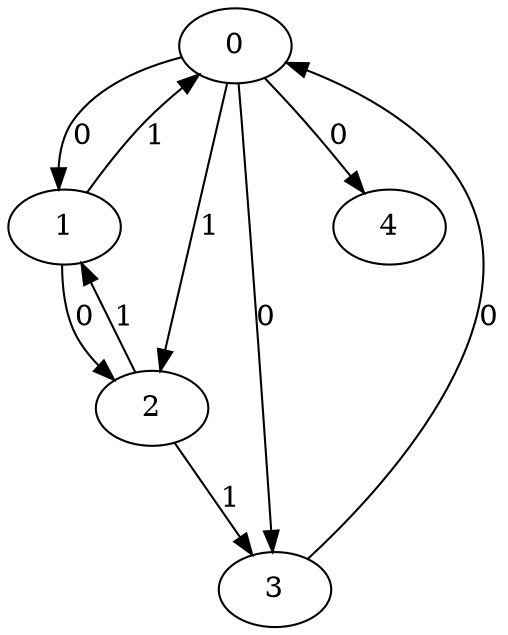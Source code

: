// Source:1649 Canonical: -1 0 1 0 0 1 -1 0 -1 -1 -1 1 -1 1 -1 0 -1 -1 -1 -1 -1 -1 -1 -1 -1
digraph HRA_from_1649_graph_000 {
  0 -> 1 [label="0"];
  0 -> 2 [label="1"];
  0 -> 3 [label="0"];
  1 -> 0 [label="1"];
  1 -> 2 [label="0"];
  2 -> 1 [label="1"];
  2 -> 3 [label="1"];
  3 -> 0 [label="0"];
  0 -> 4 [label="0"];
}

// Source:1649 Canonical: -1 0 1 0 0 1 -1 0 -1 -1 -1 1 -1 1 -1 0 -1 -1 -1 -1 0 -1 -1 -1 -1
digraph HRA_from_1649_graph_001 {
  0 -> 1 [label="0"];
  0 -> 2 [label="1"];
  0 -> 3 [label="0"];
  1 -> 0 [label="1"];
  1 -> 2 [label="0"];
  2 -> 1 [label="1"];
  2 -> 3 [label="1"];
  3 -> 0 [label="0"];
  0 -> 4 [label="0"];
  4 -> 0 [label="0"];
}

// Source:1649 Canonical: -1 0 1 0 -1 1 -1 0 -1 0 -1 1 -1 1 -1 0 -1 -1 -1 -1 -1 -1 -1 -1 -1
digraph HRA_from_1649_graph_002 {
  0 -> 1 [label="0"];
  0 -> 2 [label="1"];
  0 -> 3 [label="0"];
  1 -> 0 [label="1"];
  1 -> 2 [label="0"];
  2 -> 1 [label="1"];
  2 -> 3 [label="1"];
  3 -> 0 [label="0"];
  1 -> 4 [label="0"];
}

// Source:1649 Canonical: -1 0 1 0 0 1 -1 0 -1 0 -1 1 -1 1 -1 0 -1 -1 -1 -1 -1 -1 -1 -1 -1
digraph HRA_from_1649_graph_003 {
  0 -> 1 [label="0"];
  0 -> 2 [label="1"];
  0 -> 3 [label="0"];
  1 -> 0 [label="1"];
  1 -> 2 [label="0"];
  2 -> 1 [label="1"];
  2 -> 3 [label="1"];
  3 -> 0 [label="0"];
  0 -> 4 [label="0"];
  1 -> 4 [label="0"];
}

// Source:1649 Canonical: -1 0 1 0 -1 1 -1 0 -1 0 -1 1 -1 1 -1 0 -1 -1 -1 -1 0 -1 -1 -1 -1
digraph HRA_from_1649_graph_004 {
  0 -> 1 [label="0"];
  0 -> 2 [label="1"];
  0 -> 3 [label="0"];
  1 -> 0 [label="1"];
  1 -> 2 [label="0"];
  2 -> 1 [label="1"];
  2 -> 3 [label="1"];
  3 -> 0 [label="0"];
  4 -> 0 [label="0"];
  1 -> 4 [label="0"];
}

// Source:1649 Canonical: -1 0 1 0 0 1 -1 0 -1 0 -1 1 -1 1 -1 0 -1 -1 -1 -1 0 -1 -1 -1 -1
digraph HRA_from_1649_graph_005 {
  0 -> 1 [label="0"];
  0 -> 2 [label="1"];
  0 -> 3 [label="0"];
  1 -> 0 [label="1"];
  1 -> 2 [label="0"];
  2 -> 1 [label="1"];
  2 -> 3 [label="1"];
  3 -> 0 [label="0"];
  0 -> 4 [label="0"];
  4 -> 0 [label="0"];
  1 -> 4 [label="0"];
}

// Source:1649 Canonical: -1 0 1 0 0 1 -1 0 -1 -1 -1 1 -1 1 -1 0 -1 -1 -1 -1 -1 0 -1 -1 -1
digraph HRA_from_1649_graph_006 {
  0 -> 1 [label="0"];
  0 -> 2 [label="1"];
  0 -> 3 [label="0"];
  1 -> 0 [label="1"];
  1 -> 2 [label="0"];
  2 -> 1 [label="1"];
  2 -> 3 [label="1"];
  3 -> 0 [label="0"];
  0 -> 4 [label="0"];
  4 -> 1 [label="0"];
}

// Source:1649 Canonical: -1 0 1 0 0 1 -1 0 -1 -1 -1 1 -1 1 -1 0 -1 -1 -1 -1 0 0 -1 -1 -1
digraph HRA_from_1649_graph_007 {
  0 -> 1 [label="0"];
  0 -> 2 [label="1"];
  0 -> 3 [label="0"];
  1 -> 0 [label="1"];
  1 -> 2 [label="0"];
  2 -> 1 [label="1"];
  2 -> 3 [label="1"];
  3 -> 0 [label="0"];
  0 -> 4 [label="0"];
  4 -> 0 [label="0"];
  4 -> 1 [label="0"];
}

// Source:1649 Canonical: -1 0 1 0 -1 1 -1 0 -1 0 -1 1 -1 1 -1 0 -1 -1 -1 -1 -1 0 -1 -1 -1
digraph HRA_from_1649_graph_008 {
  0 -> 1 [label="0"];
  0 -> 2 [label="1"];
  0 -> 3 [label="0"];
  1 -> 0 [label="1"];
  1 -> 2 [label="0"];
  2 -> 1 [label="1"];
  2 -> 3 [label="1"];
  3 -> 0 [label="0"];
  1 -> 4 [label="0"];
  4 -> 1 [label="0"];
}

// Source:1649 Canonical: -1 0 1 0 0 1 -1 0 -1 0 -1 1 -1 1 -1 0 -1 -1 -1 -1 -1 0 -1 -1 -1
digraph HRA_from_1649_graph_009 {
  0 -> 1 [label="0"];
  0 -> 2 [label="1"];
  0 -> 3 [label="0"];
  1 -> 0 [label="1"];
  1 -> 2 [label="0"];
  2 -> 1 [label="1"];
  2 -> 3 [label="1"];
  3 -> 0 [label="0"];
  0 -> 4 [label="0"];
  1 -> 4 [label="0"];
  4 -> 1 [label="0"];
}

// Source:1649 Canonical: -1 0 1 0 -1 1 -1 0 -1 0 -1 1 -1 1 -1 0 -1 -1 -1 -1 0 0 -1 -1 -1
digraph HRA_from_1649_graph_010 {
  0 -> 1 [label="0"];
  0 -> 2 [label="1"];
  0 -> 3 [label="0"];
  1 -> 0 [label="1"];
  1 -> 2 [label="0"];
  2 -> 1 [label="1"];
  2 -> 3 [label="1"];
  3 -> 0 [label="0"];
  4 -> 0 [label="0"];
  1 -> 4 [label="0"];
  4 -> 1 [label="0"];
}

// Source:1649 Canonical: -1 0 1 0 0 1 -1 0 -1 0 -1 1 -1 1 -1 0 -1 -1 -1 -1 0 0 -1 -1 -1
digraph HRA_from_1649_graph_011 {
  0 -> 1 [label="0"];
  0 -> 2 [label="1"];
  0 -> 3 [label="0"];
  1 -> 0 [label="1"];
  1 -> 2 [label="0"];
  2 -> 1 [label="1"];
  2 -> 3 [label="1"];
  3 -> 0 [label="0"];
  0 -> 4 [label="0"];
  4 -> 0 [label="0"];
  1 -> 4 [label="0"];
  4 -> 1 [label="0"];
}

// Source:1649 Canonical: -1 0 1 0 -1 1 -1 0 -1 -1 -1 1 -1 1 0 0 -1 -1 -1 -1 -1 -1 -1 -1 -1
digraph HRA_from_1649_graph_012 {
  0 -> 1 [label="0"];
  0 -> 2 [label="1"];
  0 -> 3 [label="0"];
  1 -> 0 [label="1"];
  1 -> 2 [label="0"];
  2 -> 1 [label="1"];
  2 -> 3 [label="1"];
  3 -> 0 [label="0"];
  2 -> 4 [label="0"];
}

// Source:1649 Canonical: -1 0 1 0 0 1 -1 0 -1 -1 -1 1 -1 1 0 0 -1 -1 -1 -1 -1 -1 -1 -1 -1
digraph HRA_from_1649_graph_013 {
  0 -> 1 [label="0"];
  0 -> 2 [label="1"];
  0 -> 3 [label="0"];
  1 -> 0 [label="1"];
  1 -> 2 [label="0"];
  2 -> 1 [label="1"];
  2 -> 3 [label="1"];
  3 -> 0 [label="0"];
  0 -> 4 [label="0"];
  2 -> 4 [label="0"];
}

// Source:1649 Canonical: -1 0 1 0 -1 1 -1 0 -1 -1 -1 1 -1 1 0 0 -1 -1 -1 -1 0 -1 -1 -1 -1
digraph HRA_from_1649_graph_014 {
  0 -> 1 [label="0"];
  0 -> 2 [label="1"];
  0 -> 3 [label="0"];
  1 -> 0 [label="1"];
  1 -> 2 [label="0"];
  2 -> 1 [label="1"];
  2 -> 3 [label="1"];
  3 -> 0 [label="0"];
  4 -> 0 [label="0"];
  2 -> 4 [label="0"];
}

// Source:1649 Canonical: -1 0 1 0 0 1 -1 0 -1 -1 -1 1 -1 1 0 0 -1 -1 -1 -1 0 -1 -1 -1 -1
digraph HRA_from_1649_graph_015 {
  0 -> 1 [label="0"];
  0 -> 2 [label="1"];
  0 -> 3 [label="0"];
  1 -> 0 [label="1"];
  1 -> 2 [label="0"];
  2 -> 1 [label="1"];
  2 -> 3 [label="1"];
  3 -> 0 [label="0"];
  0 -> 4 [label="0"];
  4 -> 0 [label="0"];
  2 -> 4 [label="0"];
}

// Source:1649 Canonical: -1 0 1 0 -1 1 -1 0 -1 0 -1 1 -1 1 0 0 -1 -1 -1 -1 -1 -1 -1 -1 -1
digraph HRA_from_1649_graph_016 {
  0 -> 1 [label="0"];
  0 -> 2 [label="1"];
  0 -> 3 [label="0"];
  1 -> 0 [label="1"];
  1 -> 2 [label="0"];
  2 -> 1 [label="1"];
  2 -> 3 [label="1"];
  3 -> 0 [label="0"];
  1 -> 4 [label="0"];
  2 -> 4 [label="0"];
}

// Source:1649 Canonical: -1 0 1 0 0 1 -1 0 -1 0 -1 1 -1 1 0 0 -1 -1 -1 -1 -1 -1 -1 -1 -1
digraph HRA_from_1649_graph_017 {
  0 -> 1 [label="0"];
  0 -> 2 [label="1"];
  0 -> 3 [label="0"];
  1 -> 0 [label="1"];
  1 -> 2 [label="0"];
  2 -> 1 [label="1"];
  2 -> 3 [label="1"];
  3 -> 0 [label="0"];
  0 -> 4 [label="0"];
  1 -> 4 [label="0"];
  2 -> 4 [label="0"];
}

// Source:1649 Canonical: -1 0 1 0 -1 1 -1 0 -1 0 -1 1 -1 1 0 0 -1 -1 -1 -1 0 -1 -1 -1 -1
digraph HRA_from_1649_graph_018 {
  0 -> 1 [label="0"];
  0 -> 2 [label="1"];
  0 -> 3 [label="0"];
  1 -> 0 [label="1"];
  1 -> 2 [label="0"];
  2 -> 1 [label="1"];
  2 -> 3 [label="1"];
  3 -> 0 [label="0"];
  4 -> 0 [label="0"];
  1 -> 4 [label="0"];
  2 -> 4 [label="0"];
}

// Source:1649 Canonical: -1 0 1 0 0 1 -1 0 -1 0 -1 1 -1 1 0 0 -1 -1 -1 -1 0 -1 -1 -1 -1
digraph HRA_from_1649_graph_019 {
  0 -> 1 [label="0"];
  0 -> 2 [label="1"];
  0 -> 3 [label="0"];
  1 -> 0 [label="1"];
  1 -> 2 [label="0"];
  2 -> 1 [label="1"];
  2 -> 3 [label="1"];
  3 -> 0 [label="0"];
  0 -> 4 [label="0"];
  4 -> 0 [label="0"];
  1 -> 4 [label="0"];
  2 -> 4 [label="0"];
}

// Source:1649 Canonical: -1 0 1 0 -1 1 -1 0 -1 -1 -1 1 -1 1 0 0 -1 -1 -1 -1 -1 0 -1 -1 -1
digraph HRA_from_1649_graph_020 {
  0 -> 1 [label="0"];
  0 -> 2 [label="1"];
  0 -> 3 [label="0"];
  1 -> 0 [label="1"];
  1 -> 2 [label="0"];
  2 -> 1 [label="1"];
  2 -> 3 [label="1"];
  3 -> 0 [label="0"];
  4 -> 1 [label="0"];
  2 -> 4 [label="0"];
}

// Source:1649 Canonical: -1 0 1 0 0 1 -1 0 -1 -1 -1 1 -1 1 0 0 -1 -1 -1 -1 -1 0 -1 -1 -1
digraph HRA_from_1649_graph_021 {
  0 -> 1 [label="0"];
  0 -> 2 [label="1"];
  0 -> 3 [label="0"];
  1 -> 0 [label="1"];
  1 -> 2 [label="0"];
  2 -> 1 [label="1"];
  2 -> 3 [label="1"];
  3 -> 0 [label="0"];
  0 -> 4 [label="0"];
  4 -> 1 [label="0"];
  2 -> 4 [label="0"];
}

// Source:1649 Canonical: -1 0 1 0 -1 1 -1 0 -1 -1 -1 1 -1 1 0 0 -1 -1 -1 -1 0 0 -1 -1 -1
digraph HRA_from_1649_graph_022 {
  0 -> 1 [label="0"];
  0 -> 2 [label="1"];
  0 -> 3 [label="0"];
  1 -> 0 [label="1"];
  1 -> 2 [label="0"];
  2 -> 1 [label="1"];
  2 -> 3 [label="1"];
  3 -> 0 [label="0"];
  4 -> 0 [label="0"];
  4 -> 1 [label="0"];
  2 -> 4 [label="0"];
}

// Source:1649 Canonical: -1 0 1 0 0 1 -1 0 -1 -1 -1 1 -1 1 0 0 -1 -1 -1 -1 0 0 -1 -1 -1
digraph HRA_from_1649_graph_023 {
  0 -> 1 [label="0"];
  0 -> 2 [label="1"];
  0 -> 3 [label="0"];
  1 -> 0 [label="1"];
  1 -> 2 [label="0"];
  2 -> 1 [label="1"];
  2 -> 3 [label="1"];
  3 -> 0 [label="0"];
  0 -> 4 [label="0"];
  4 -> 0 [label="0"];
  4 -> 1 [label="0"];
  2 -> 4 [label="0"];
}

// Source:1649 Canonical: -1 0 1 0 -1 1 -1 0 -1 0 -1 1 -1 1 0 0 -1 -1 -1 -1 -1 0 -1 -1 -1
digraph HRA_from_1649_graph_024 {
  0 -> 1 [label="0"];
  0 -> 2 [label="1"];
  0 -> 3 [label="0"];
  1 -> 0 [label="1"];
  1 -> 2 [label="0"];
  2 -> 1 [label="1"];
  2 -> 3 [label="1"];
  3 -> 0 [label="0"];
  1 -> 4 [label="0"];
  4 -> 1 [label="0"];
  2 -> 4 [label="0"];
}

// Source:1649 Canonical: -1 0 1 0 0 1 -1 0 -1 0 -1 1 -1 1 0 0 -1 -1 -1 -1 -1 0 -1 -1 -1
digraph HRA_from_1649_graph_025 {
  0 -> 1 [label="0"];
  0 -> 2 [label="1"];
  0 -> 3 [label="0"];
  1 -> 0 [label="1"];
  1 -> 2 [label="0"];
  2 -> 1 [label="1"];
  2 -> 3 [label="1"];
  3 -> 0 [label="0"];
  0 -> 4 [label="0"];
  1 -> 4 [label="0"];
  4 -> 1 [label="0"];
  2 -> 4 [label="0"];
}

// Source:1649 Canonical: -1 0 1 0 -1 1 -1 0 -1 0 -1 1 -1 1 0 0 -1 -1 -1 -1 0 0 -1 -1 -1
digraph HRA_from_1649_graph_026 {
  0 -> 1 [label="0"];
  0 -> 2 [label="1"];
  0 -> 3 [label="0"];
  1 -> 0 [label="1"];
  1 -> 2 [label="0"];
  2 -> 1 [label="1"];
  2 -> 3 [label="1"];
  3 -> 0 [label="0"];
  4 -> 0 [label="0"];
  1 -> 4 [label="0"];
  4 -> 1 [label="0"];
  2 -> 4 [label="0"];
}

// Source:1649 Canonical: -1 0 1 0 0 1 -1 0 -1 0 -1 1 -1 1 0 0 -1 -1 -1 -1 0 0 -1 -1 -1
digraph HRA_from_1649_graph_027 {
  0 -> 1 [label="0"];
  0 -> 2 [label="1"];
  0 -> 3 [label="0"];
  1 -> 0 [label="1"];
  1 -> 2 [label="0"];
  2 -> 1 [label="1"];
  2 -> 3 [label="1"];
  3 -> 0 [label="0"];
  0 -> 4 [label="0"];
  4 -> 0 [label="0"];
  1 -> 4 [label="0"];
  4 -> 1 [label="0"];
  2 -> 4 [label="0"];
}

// Source:1649 Canonical: -1 0 1 0 0 1 -1 0 -1 -1 -1 1 -1 1 -1 0 -1 -1 -1 -1 -1 -1 0 -1 -1
digraph HRA_from_1649_graph_028 {
  0 -> 1 [label="0"];
  0 -> 2 [label="1"];
  0 -> 3 [label="0"];
  1 -> 0 [label="1"];
  1 -> 2 [label="0"];
  2 -> 1 [label="1"];
  2 -> 3 [label="1"];
  3 -> 0 [label="0"];
  0 -> 4 [label="0"];
  4 -> 2 [label="0"];
}

// Source:1649 Canonical: -1 0 1 0 0 1 -1 0 -1 -1 -1 1 -1 1 -1 0 -1 -1 -1 -1 0 -1 0 -1 -1
digraph HRA_from_1649_graph_029 {
  0 -> 1 [label="0"];
  0 -> 2 [label="1"];
  0 -> 3 [label="0"];
  1 -> 0 [label="1"];
  1 -> 2 [label="0"];
  2 -> 1 [label="1"];
  2 -> 3 [label="1"];
  3 -> 0 [label="0"];
  0 -> 4 [label="0"];
  4 -> 0 [label="0"];
  4 -> 2 [label="0"];
}

// Source:1649 Canonical: -1 0 1 0 -1 1 -1 0 -1 0 -1 1 -1 1 -1 0 -1 -1 -1 -1 -1 -1 0 -1 -1
digraph HRA_from_1649_graph_030 {
  0 -> 1 [label="0"];
  0 -> 2 [label="1"];
  0 -> 3 [label="0"];
  1 -> 0 [label="1"];
  1 -> 2 [label="0"];
  2 -> 1 [label="1"];
  2 -> 3 [label="1"];
  3 -> 0 [label="0"];
  1 -> 4 [label="0"];
  4 -> 2 [label="0"];
}

// Source:1649 Canonical: -1 0 1 0 0 1 -1 0 -1 0 -1 1 -1 1 -1 0 -1 -1 -1 -1 -1 -1 0 -1 -1
digraph HRA_from_1649_graph_031 {
  0 -> 1 [label="0"];
  0 -> 2 [label="1"];
  0 -> 3 [label="0"];
  1 -> 0 [label="1"];
  1 -> 2 [label="0"];
  2 -> 1 [label="1"];
  2 -> 3 [label="1"];
  3 -> 0 [label="0"];
  0 -> 4 [label="0"];
  1 -> 4 [label="0"];
  4 -> 2 [label="0"];
}

// Source:1649 Canonical: -1 0 1 0 -1 1 -1 0 -1 0 -1 1 -1 1 -1 0 -1 -1 -1 -1 0 -1 0 -1 -1
digraph HRA_from_1649_graph_032 {
  0 -> 1 [label="0"];
  0 -> 2 [label="1"];
  0 -> 3 [label="0"];
  1 -> 0 [label="1"];
  1 -> 2 [label="0"];
  2 -> 1 [label="1"];
  2 -> 3 [label="1"];
  3 -> 0 [label="0"];
  4 -> 0 [label="0"];
  1 -> 4 [label="0"];
  4 -> 2 [label="0"];
}

// Source:1649 Canonical: -1 0 1 0 0 1 -1 0 -1 0 -1 1 -1 1 -1 0 -1 -1 -1 -1 0 -1 0 -1 -1
digraph HRA_from_1649_graph_033 {
  0 -> 1 [label="0"];
  0 -> 2 [label="1"];
  0 -> 3 [label="0"];
  1 -> 0 [label="1"];
  1 -> 2 [label="0"];
  2 -> 1 [label="1"];
  2 -> 3 [label="1"];
  3 -> 0 [label="0"];
  0 -> 4 [label="0"];
  4 -> 0 [label="0"];
  1 -> 4 [label="0"];
  4 -> 2 [label="0"];
}

// Source:1649 Canonical: -1 0 1 0 0 1 -1 0 -1 -1 -1 1 -1 1 -1 0 -1 -1 -1 -1 -1 0 0 -1 -1
digraph HRA_from_1649_graph_034 {
  0 -> 1 [label="0"];
  0 -> 2 [label="1"];
  0 -> 3 [label="0"];
  1 -> 0 [label="1"];
  1 -> 2 [label="0"];
  2 -> 1 [label="1"];
  2 -> 3 [label="1"];
  3 -> 0 [label="0"];
  0 -> 4 [label="0"];
  4 -> 1 [label="0"];
  4 -> 2 [label="0"];
}

// Source:1649 Canonical: -1 0 1 0 0 1 -1 0 -1 -1 -1 1 -1 1 -1 0 -1 -1 -1 -1 0 0 0 -1 -1
digraph HRA_from_1649_graph_035 {
  0 -> 1 [label="0"];
  0 -> 2 [label="1"];
  0 -> 3 [label="0"];
  1 -> 0 [label="1"];
  1 -> 2 [label="0"];
  2 -> 1 [label="1"];
  2 -> 3 [label="1"];
  3 -> 0 [label="0"];
  0 -> 4 [label="0"];
  4 -> 0 [label="0"];
  4 -> 1 [label="0"];
  4 -> 2 [label="0"];
}

// Source:1649 Canonical: -1 0 1 0 -1 1 -1 0 -1 0 -1 1 -1 1 -1 0 -1 -1 -1 -1 -1 0 0 -1 -1
digraph HRA_from_1649_graph_036 {
  0 -> 1 [label="0"];
  0 -> 2 [label="1"];
  0 -> 3 [label="0"];
  1 -> 0 [label="1"];
  1 -> 2 [label="0"];
  2 -> 1 [label="1"];
  2 -> 3 [label="1"];
  3 -> 0 [label="0"];
  1 -> 4 [label="0"];
  4 -> 1 [label="0"];
  4 -> 2 [label="0"];
}

// Source:1649 Canonical: -1 0 1 0 0 1 -1 0 -1 0 -1 1 -1 1 -1 0 -1 -1 -1 -1 -1 0 0 -1 -1
digraph HRA_from_1649_graph_037 {
  0 -> 1 [label="0"];
  0 -> 2 [label="1"];
  0 -> 3 [label="0"];
  1 -> 0 [label="1"];
  1 -> 2 [label="0"];
  2 -> 1 [label="1"];
  2 -> 3 [label="1"];
  3 -> 0 [label="0"];
  0 -> 4 [label="0"];
  1 -> 4 [label="0"];
  4 -> 1 [label="0"];
  4 -> 2 [label="0"];
}

// Source:1649 Canonical: -1 0 1 0 -1 1 -1 0 -1 0 -1 1 -1 1 -1 0 -1 -1 -1 -1 0 0 0 -1 -1
digraph HRA_from_1649_graph_038 {
  0 -> 1 [label="0"];
  0 -> 2 [label="1"];
  0 -> 3 [label="0"];
  1 -> 0 [label="1"];
  1 -> 2 [label="0"];
  2 -> 1 [label="1"];
  2 -> 3 [label="1"];
  3 -> 0 [label="0"];
  4 -> 0 [label="0"];
  1 -> 4 [label="0"];
  4 -> 1 [label="0"];
  4 -> 2 [label="0"];
}

// Source:1649 Canonical: -1 0 1 0 0 1 -1 0 -1 0 -1 1 -1 1 -1 0 -1 -1 -1 -1 0 0 0 -1 -1
digraph HRA_from_1649_graph_039 {
  0 -> 1 [label="0"];
  0 -> 2 [label="1"];
  0 -> 3 [label="0"];
  1 -> 0 [label="1"];
  1 -> 2 [label="0"];
  2 -> 1 [label="1"];
  2 -> 3 [label="1"];
  3 -> 0 [label="0"];
  0 -> 4 [label="0"];
  4 -> 0 [label="0"];
  1 -> 4 [label="0"];
  4 -> 1 [label="0"];
  4 -> 2 [label="0"];
}

// Source:1649 Canonical: -1 0 1 0 -1 1 -1 0 -1 -1 -1 1 -1 1 0 0 -1 -1 -1 -1 -1 -1 0 -1 -1
digraph HRA_from_1649_graph_040 {
  0 -> 1 [label="0"];
  0 -> 2 [label="1"];
  0 -> 3 [label="0"];
  1 -> 0 [label="1"];
  1 -> 2 [label="0"];
  2 -> 1 [label="1"];
  2 -> 3 [label="1"];
  3 -> 0 [label="0"];
  2 -> 4 [label="0"];
  4 -> 2 [label="0"];
}

// Source:1649 Canonical: -1 0 1 0 0 1 -1 0 -1 -1 -1 1 -1 1 0 0 -1 -1 -1 -1 -1 -1 0 -1 -1
digraph HRA_from_1649_graph_041 {
  0 -> 1 [label="0"];
  0 -> 2 [label="1"];
  0 -> 3 [label="0"];
  1 -> 0 [label="1"];
  1 -> 2 [label="0"];
  2 -> 1 [label="1"];
  2 -> 3 [label="1"];
  3 -> 0 [label="0"];
  0 -> 4 [label="0"];
  2 -> 4 [label="0"];
  4 -> 2 [label="0"];
}

// Source:1649 Canonical: -1 0 1 0 -1 1 -1 0 -1 -1 -1 1 -1 1 0 0 -1 -1 -1 -1 0 -1 0 -1 -1
digraph HRA_from_1649_graph_042 {
  0 -> 1 [label="0"];
  0 -> 2 [label="1"];
  0 -> 3 [label="0"];
  1 -> 0 [label="1"];
  1 -> 2 [label="0"];
  2 -> 1 [label="1"];
  2 -> 3 [label="1"];
  3 -> 0 [label="0"];
  4 -> 0 [label="0"];
  2 -> 4 [label="0"];
  4 -> 2 [label="0"];
}

// Source:1649 Canonical: -1 0 1 0 0 1 -1 0 -1 -1 -1 1 -1 1 0 0 -1 -1 -1 -1 0 -1 0 -1 -1
digraph HRA_from_1649_graph_043 {
  0 -> 1 [label="0"];
  0 -> 2 [label="1"];
  0 -> 3 [label="0"];
  1 -> 0 [label="1"];
  1 -> 2 [label="0"];
  2 -> 1 [label="1"];
  2 -> 3 [label="1"];
  3 -> 0 [label="0"];
  0 -> 4 [label="0"];
  4 -> 0 [label="0"];
  2 -> 4 [label="0"];
  4 -> 2 [label="0"];
}

// Source:1649 Canonical: -1 0 1 0 -1 1 -1 0 -1 0 -1 1 -1 1 0 0 -1 -1 -1 -1 -1 -1 0 -1 -1
digraph HRA_from_1649_graph_044 {
  0 -> 1 [label="0"];
  0 -> 2 [label="1"];
  0 -> 3 [label="0"];
  1 -> 0 [label="1"];
  1 -> 2 [label="0"];
  2 -> 1 [label="1"];
  2 -> 3 [label="1"];
  3 -> 0 [label="0"];
  1 -> 4 [label="0"];
  2 -> 4 [label="0"];
  4 -> 2 [label="0"];
}

// Source:1649 Canonical: -1 0 1 0 0 1 -1 0 -1 0 -1 1 -1 1 0 0 -1 -1 -1 -1 -1 -1 0 -1 -1
digraph HRA_from_1649_graph_045 {
  0 -> 1 [label="0"];
  0 -> 2 [label="1"];
  0 -> 3 [label="0"];
  1 -> 0 [label="1"];
  1 -> 2 [label="0"];
  2 -> 1 [label="1"];
  2 -> 3 [label="1"];
  3 -> 0 [label="0"];
  0 -> 4 [label="0"];
  1 -> 4 [label="0"];
  2 -> 4 [label="0"];
  4 -> 2 [label="0"];
}

// Source:1649 Canonical: -1 0 1 0 -1 1 -1 0 -1 0 -1 1 -1 1 0 0 -1 -1 -1 -1 0 -1 0 -1 -1
digraph HRA_from_1649_graph_046 {
  0 -> 1 [label="0"];
  0 -> 2 [label="1"];
  0 -> 3 [label="0"];
  1 -> 0 [label="1"];
  1 -> 2 [label="0"];
  2 -> 1 [label="1"];
  2 -> 3 [label="1"];
  3 -> 0 [label="0"];
  4 -> 0 [label="0"];
  1 -> 4 [label="0"];
  2 -> 4 [label="0"];
  4 -> 2 [label="0"];
}

// Source:1649 Canonical: -1 0 1 0 0 1 -1 0 -1 0 -1 1 -1 1 0 0 -1 -1 -1 -1 0 -1 0 -1 -1
digraph HRA_from_1649_graph_047 {
  0 -> 1 [label="0"];
  0 -> 2 [label="1"];
  0 -> 3 [label="0"];
  1 -> 0 [label="1"];
  1 -> 2 [label="0"];
  2 -> 1 [label="1"];
  2 -> 3 [label="1"];
  3 -> 0 [label="0"];
  0 -> 4 [label="0"];
  4 -> 0 [label="0"];
  1 -> 4 [label="0"];
  2 -> 4 [label="0"];
  4 -> 2 [label="0"];
}

// Source:1649 Canonical: -1 0 1 0 -1 1 -1 0 -1 -1 -1 1 -1 1 0 0 -1 -1 -1 -1 -1 0 0 -1 -1
digraph HRA_from_1649_graph_048 {
  0 -> 1 [label="0"];
  0 -> 2 [label="1"];
  0 -> 3 [label="0"];
  1 -> 0 [label="1"];
  1 -> 2 [label="0"];
  2 -> 1 [label="1"];
  2 -> 3 [label="1"];
  3 -> 0 [label="0"];
  4 -> 1 [label="0"];
  2 -> 4 [label="0"];
  4 -> 2 [label="0"];
}

// Source:1649 Canonical: -1 0 1 0 0 1 -1 0 -1 -1 -1 1 -1 1 0 0 -1 -1 -1 -1 -1 0 0 -1 -1
digraph HRA_from_1649_graph_049 {
  0 -> 1 [label="0"];
  0 -> 2 [label="1"];
  0 -> 3 [label="0"];
  1 -> 0 [label="1"];
  1 -> 2 [label="0"];
  2 -> 1 [label="1"];
  2 -> 3 [label="1"];
  3 -> 0 [label="0"];
  0 -> 4 [label="0"];
  4 -> 1 [label="0"];
  2 -> 4 [label="0"];
  4 -> 2 [label="0"];
}

// Source:1649 Canonical: -1 0 1 0 -1 1 -1 0 -1 -1 -1 1 -1 1 0 0 -1 -1 -1 -1 0 0 0 -1 -1
digraph HRA_from_1649_graph_050 {
  0 -> 1 [label="0"];
  0 -> 2 [label="1"];
  0 -> 3 [label="0"];
  1 -> 0 [label="1"];
  1 -> 2 [label="0"];
  2 -> 1 [label="1"];
  2 -> 3 [label="1"];
  3 -> 0 [label="0"];
  4 -> 0 [label="0"];
  4 -> 1 [label="0"];
  2 -> 4 [label="0"];
  4 -> 2 [label="0"];
}

// Source:1649 Canonical: -1 0 1 0 0 1 -1 0 -1 -1 -1 1 -1 1 0 0 -1 -1 -1 -1 0 0 0 -1 -1
digraph HRA_from_1649_graph_051 {
  0 -> 1 [label="0"];
  0 -> 2 [label="1"];
  0 -> 3 [label="0"];
  1 -> 0 [label="1"];
  1 -> 2 [label="0"];
  2 -> 1 [label="1"];
  2 -> 3 [label="1"];
  3 -> 0 [label="0"];
  0 -> 4 [label="0"];
  4 -> 0 [label="0"];
  4 -> 1 [label="0"];
  2 -> 4 [label="0"];
  4 -> 2 [label="0"];
}

// Source:1649 Canonical: -1 0 1 0 -1 1 -1 0 -1 0 -1 1 -1 1 0 0 -1 -1 -1 -1 -1 0 0 -1 -1
digraph HRA_from_1649_graph_052 {
  0 -> 1 [label="0"];
  0 -> 2 [label="1"];
  0 -> 3 [label="0"];
  1 -> 0 [label="1"];
  1 -> 2 [label="0"];
  2 -> 1 [label="1"];
  2 -> 3 [label="1"];
  3 -> 0 [label="0"];
  1 -> 4 [label="0"];
  4 -> 1 [label="0"];
  2 -> 4 [label="0"];
  4 -> 2 [label="0"];
}

// Source:1649 Canonical: -1 0 1 0 0 1 -1 0 -1 0 -1 1 -1 1 0 0 -1 -1 -1 -1 -1 0 0 -1 -1
digraph HRA_from_1649_graph_053 {
  0 -> 1 [label="0"];
  0 -> 2 [label="1"];
  0 -> 3 [label="0"];
  1 -> 0 [label="1"];
  1 -> 2 [label="0"];
  2 -> 1 [label="1"];
  2 -> 3 [label="1"];
  3 -> 0 [label="0"];
  0 -> 4 [label="0"];
  1 -> 4 [label="0"];
  4 -> 1 [label="0"];
  2 -> 4 [label="0"];
  4 -> 2 [label="0"];
}

// Source:1649 Canonical: -1 0 1 0 -1 1 -1 0 -1 0 -1 1 -1 1 0 0 -1 -1 -1 -1 0 0 0 -1 -1
digraph HRA_from_1649_graph_054 {
  0 -> 1 [label="0"];
  0 -> 2 [label="1"];
  0 -> 3 [label="0"];
  1 -> 0 [label="1"];
  1 -> 2 [label="0"];
  2 -> 1 [label="1"];
  2 -> 3 [label="1"];
  3 -> 0 [label="0"];
  4 -> 0 [label="0"];
  1 -> 4 [label="0"];
  4 -> 1 [label="0"];
  2 -> 4 [label="0"];
  4 -> 2 [label="0"];
}

// Source:1649 Canonical: -1 0 1 0 0 1 -1 0 -1 0 -1 1 -1 1 0 0 -1 -1 -1 -1 0 0 0 -1 -1
digraph HRA_from_1649_graph_055 {
  0 -> 1 [label="0"];
  0 -> 2 [label="1"];
  0 -> 3 [label="0"];
  1 -> 0 [label="1"];
  1 -> 2 [label="0"];
  2 -> 1 [label="1"];
  2 -> 3 [label="1"];
  3 -> 0 [label="0"];
  0 -> 4 [label="0"];
  4 -> 0 [label="0"];
  1 -> 4 [label="0"];
  4 -> 1 [label="0"];
  2 -> 4 [label="0"];
  4 -> 2 [label="0"];
}

// Source:1649 Canonical: -1 0 1 0 -1 1 -1 0 -1 -1 -1 1 -1 1 -1 0 -1 -1 -1 0 -1 -1 -1 -1 -1
digraph HRA_from_1649_graph_056 {
  0 -> 1 [label="0"];
  0 -> 2 [label="1"];
  0 -> 3 [label="0"];
  1 -> 0 [label="1"];
  1 -> 2 [label="0"];
  2 -> 1 [label="1"];
  2 -> 3 [label="1"];
  3 -> 0 [label="0"];
  3 -> 4 [label="0"];
}

// Source:1649 Canonical: -1 0 1 0 0 1 -1 0 -1 -1 -1 1 -1 1 -1 0 -1 -1 -1 0 -1 -1 -1 -1 -1
digraph HRA_from_1649_graph_057 {
  0 -> 1 [label="0"];
  0 -> 2 [label="1"];
  0 -> 3 [label="0"];
  1 -> 0 [label="1"];
  1 -> 2 [label="0"];
  2 -> 1 [label="1"];
  2 -> 3 [label="1"];
  3 -> 0 [label="0"];
  0 -> 4 [label="0"];
  3 -> 4 [label="0"];
}

// Source:1649 Canonical: -1 0 1 0 -1 1 -1 0 -1 -1 -1 1 -1 1 -1 0 -1 -1 -1 0 0 -1 -1 -1 -1
digraph HRA_from_1649_graph_058 {
  0 -> 1 [label="0"];
  0 -> 2 [label="1"];
  0 -> 3 [label="0"];
  1 -> 0 [label="1"];
  1 -> 2 [label="0"];
  2 -> 1 [label="1"];
  2 -> 3 [label="1"];
  3 -> 0 [label="0"];
  4 -> 0 [label="0"];
  3 -> 4 [label="0"];
}

// Source:1649 Canonical: -1 0 1 0 0 1 -1 0 -1 -1 -1 1 -1 1 -1 0 -1 -1 -1 0 0 -1 -1 -1 -1
digraph HRA_from_1649_graph_059 {
  0 -> 1 [label="0"];
  0 -> 2 [label="1"];
  0 -> 3 [label="0"];
  1 -> 0 [label="1"];
  1 -> 2 [label="0"];
  2 -> 1 [label="1"];
  2 -> 3 [label="1"];
  3 -> 0 [label="0"];
  0 -> 4 [label="0"];
  4 -> 0 [label="0"];
  3 -> 4 [label="0"];
}

// Source:1649 Canonical: -1 0 1 0 -1 1 -1 0 -1 0 -1 1 -1 1 -1 0 -1 -1 -1 0 -1 -1 -1 -1 -1
digraph HRA_from_1649_graph_060 {
  0 -> 1 [label="0"];
  0 -> 2 [label="1"];
  0 -> 3 [label="0"];
  1 -> 0 [label="1"];
  1 -> 2 [label="0"];
  2 -> 1 [label="1"];
  2 -> 3 [label="1"];
  3 -> 0 [label="0"];
  1 -> 4 [label="0"];
  3 -> 4 [label="0"];
}

// Source:1649 Canonical: -1 0 1 0 0 1 -1 0 -1 0 -1 1 -1 1 -1 0 -1 -1 -1 0 -1 -1 -1 -1 -1
digraph HRA_from_1649_graph_061 {
  0 -> 1 [label="0"];
  0 -> 2 [label="1"];
  0 -> 3 [label="0"];
  1 -> 0 [label="1"];
  1 -> 2 [label="0"];
  2 -> 1 [label="1"];
  2 -> 3 [label="1"];
  3 -> 0 [label="0"];
  0 -> 4 [label="0"];
  1 -> 4 [label="0"];
  3 -> 4 [label="0"];
}

// Source:1649 Canonical: -1 0 1 0 -1 1 -1 0 -1 0 -1 1 -1 1 -1 0 -1 -1 -1 0 0 -1 -1 -1 -1
digraph HRA_from_1649_graph_062 {
  0 -> 1 [label="0"];
  0 -> 2 [label="1"];
  0 -> 3 [label="0"];
  1 -> 0 [label="1"];
  1 -> 2 [label="0"];
  2 -> 1 [label="1"];
  2 -> 3 [label="1"];
  3 -> 0 [label="0"];
  4 -> 0 [label="0"];
  1 -> 4 [label="0"];
  3 -> 4 [label="0"];
}

// Source:1649 Canonical: -1 0 1 0 0 1 -1 0 -1 0 -1 1 -1 1 -1 0 -1 -1 -1 0 0 -1 -1 -1 -1
digraph HRA_from_1649_graph_063 {
  0 -> 1 [label="0"];
  0 -> 2 [label="1"];
  0 -> 3 [label="0"];
  1 -> 0 [label="1"];
  1 -> 2 [label="0"];
  2 -> 1 [label="1"];
  2 -> 3 [label="1"];
  3 -> 0 [label="0"];
  0 -> 4 [label="0"];
  4 -> 0 [label="0"];
  1 -> 4 [label="0"];
  3 -> 4 [label="0"];
}

// Source:1649 Canonical: -1 0 1 0 -1 1 -1 0 -1 -1 -1 1 -1 1 -1 0 -1 -1 -1 0 -1 0 -1 -1 -1
digraph HRA_from_1649_graph_064 {
  0 -> 1 [label="0"];
  0 -> 2 [label="1"];
  0 -> 3 [label="0"];
  1 -> 0 [label="1"];
  1 -> 2 [label="0"];
  2 -> 1 [label="1"];
  2 -> 3 [label="1"];
  3 -> 0 [label="0"];
  4 -> 1 [label="0"];
  3 -> 4 [label="0"];
}

// Source:1649 Canonical: -1 0 1 0 0 1 -1 0 -1 -1 -1 1 -1 1 -1 0 -1 -1 -1 0 -1 0 -1 -1 -1
digraph HRA_from_1649_graph_065 {
  0 -> 1 [label="0"];
  0 -> 2 [label="1"];
  0 -> 3 [label="0"];
  1 -> 0 [label="1"];
  1 -> 2 [label="0"];
  2 -> 1 [label="1"];
  2 -> 3 [label="1"];
  3 -> 0 [label="0"];
  0 -> 4 [label="0"];
  4 -> 1 [label="0"];
  3 -> 4 [label="0"];
}

// Source:1649 Canonical: -1 0 1 0 -1 1 -1 0 -1 -1 -1 1 -1 1 -1 0 -1 -1 -1 0 0 0 -1 -1 -1
digraph HRA_from_1649_graph_066 {
  0 -> 1 [label="0"];
  0 -> 2 [label="1"];
  0 -> 3 [label="0"];
  1 -> 0 [label="1"];
  1 -> 2 [label="0"];
  2 -> 1 [label="1"];
  2 -> 3 [label="1"];
  3 -> 0 [label="0"];
  4 -> 0 [label="0"];
  4 -> 1 [label="0"];
  3 -> 4 [label="0"];
}

// Source:1649 Canonical: -1 0 1 0 0 1 -1 0 -1 -1 -1 1 -1 1 -1 0 -1 -1 -1 0 0 0 -1 -1 -1
digraph HRA_from_1649_graph_067 {
  0 -> 1 [label="0"];
  0 -> 2 [label="1"];
  0 -> 3 [label="0"];
  1 -> 0 [label="1"];
  1 -> 2 [label="0"];
  2 -> 1 [label="1"];
  2 -> 3 [label="1"];
  3 -> 0 [label="0"];
  0 -> 4 [label="0"];
  4 -> 0 [label="0"];
  4 -> 1 [label="0"];
  3 -> 4 [label="0"];
}

// Source:1649 Canonical: -1 0 1 0 -1 1 -1 0 -1 0 -1 1 -1 1 -1 0 -1 -1 -1 0 -1 0 -1 -1 -1
digraph HRA_from_1649_graph_068 {
  0 -> 1 [label="0"];
  0 -> 2 [label="1"];
  0 -> 3 [label="0"];
  1 -> 0 [label="1"];
  1 -> 2 [label="0"];
  2 -> 1 [label="1"];
  2 -> 3 [label="1"];
  3 -> 0 [label="0"];
  1 -> 4 [label="0"];
  4 -> 1 [label="0"];
  3 -> 4 [label="0"];
}

// Source:1649 Canonical: -1 0 1 0 0 1 -1 0 -1 0 -1 1 -1 1 -1 0 -1 -1 -1 0 -1 0 -1 -1 -1
digraph HRA_from_1649_graph_069 {
  0 -> 1 [label="0"];
  0 -> 2 [label="1"];
  0 -> 3 [label="0"];
  1 -> 0 [label="1"];
  1 -> 2 [label="0"];
  2 -> 1 [label="1"];
  2 -> 3 [label="1"];
  3 -> 0 [label="0"];
  0 -> 4 [label="0"];
  1 -> 4 [label="0"];
  4 -> 1 [label="0"];
  3 -> 4 [label="0"];
}

// Source:1649 Canonical: -1 0 1 0 -1 1 -1 0 -1 0 -1 1 -1 1 -1 0 -1 -1 -1 0 0 0 -1 -1 -1
digraph HRA_from_1649_graph_070 {
  0 -> 1 [label="0"];
  0 -> 2 [label="1"];
  0 -> 3 [label="0"];
  1 -> 0 [label="1"];
  1 -> 2 [label="0"];
  2 -> 1 [label="1"];
  2 -> 3 [label="1"];
  3 -> 0 [label="0"];
  4 -> 0 [label="0"];
  1 -> 4 [label="0"];
  4 -> 1 [label="0"];
  3 -> 4 [label="0"];
}

// Source:1649 Canonical: -1 0 1 0 0 1 -1 0 -1 0 -1 1 -1 1 -1 0 -1 -1 -1 0 0 0 -1 -1 -1
digraph HRA_from_1649_graph_071 {
  0 -> 1 [label="0"];
  0 -> 2 [label="1"];
  0 -> 3 [label="0"];
  1 -> 0 [label="1"];
  1 -> 2 [label="0"];
  2 -> 1 [label="1"];
  2 -> 3 [label="1"];
  3 -> 0 [label="0"];
  0 -> 4 [label="0"];
  4 -> 0 [label="0"];
  1 -> 4 [label="0"];
  4 -> 1 [label="0"];
  3 -> 4 [label="0"];
}

// Source:1649 Canonical: -1 0 1 0 -1 1 -1 0 -1 -1 -1 1 -1 1 0 0 -1 -1 -1 0 -1 -1 -1 -1 -1
digraph HRA_from_1649_graph_072 {
  0 -> 1 [label="0"];
  0 -> 2 [label="1"];
  0 -> 3 [label="0"];
  1 -> 0 [label="1"];
  1 -> 2 [label="0"];
  2 -> 1 [label="1"];
  2 -> 3 [label="1"];
  3 -> 0 [label="0"];
  2 -> 4 [label="0"];
  3 -> 4 [label="0"];
}

// Source:1649 Canonical: -1 0 1 0 0 1 -1 0 -1 -1 -1 1 -1 1 0 0 -1 -1 -1 0 -1 -1 -1 -1 -1
digraph HRA_from_1649_graph_073 {
  0 -> 1 [label="0"];
  0 -> 2 [label="1"];
  0 -> 3 [label="0"];
  1 -> 0 [label="1"];
  1 -> 2 [label="0"];
  2 -> 1 [label="1"];
  2 -> 3 [label="1"];
  3 -> 0 [label="0"];
  0 -> 4 [label="0"];
  2 -> 4 [label="0"];
  3 -> 4 [label="0"];
}

// Source:1649 Canonical: -1 0 1 0 -1 1 -1 0 -1 -1 -1 1 -1 1 0 0 -1 -1 -1 0 0 -1 -1 -1 -1
digraph HRA_from_1649_graph_074 {
  0 -> 1 [label="0"];
  0 -> 2 [label="1"];
  0 -> 3 [label="0"];
  1 -> 0 [label="1"];
  1 -> 2 [label="0"];
  2 -> 1 [label="1"];
  2 -> 3 [label="1"];
  3 -> 0 [label="0"];
  4 -> 0 [label="0"];
  2 -> 4 [label="0"];
  3 -> 4 [label="0"];
}

// Source:1649 Canonical: -1 0 1 0 0 1 -1 0 -1 -1 -1 1 -1 1 0 0 -1 -1 -1 0 0 -1 -1 -1 -1
digraph HRA_from_1649_graph_075 {
  0 -> 1 [label="0"];
  0 -> 2 [label="1"];
  0 -> 3 [label="0"];
  1 -> 0 [label="1"];
  1 -> 2 [label="0"];
  2 -> 1 [label="1"];
  2 -> 3 [label="1"];
  3 -> 0 [label="0"];
  0 -> 4 [label="0"];
  4 -> 0 [label="0"];
  2 -> 4 [label="0"];
  3 -> 4 [label="0"];
}

// Source:1649 Canonical: -1 0 1 0 -1 1 -1 0 -1 0 -1 1 -1 1 0 0 -1 -1 -1 0 -1 -1 -1 -1 -1
digraph HRA_from_1649_graph_076 {
  0 -> 1 [label="0"];
  0 -> 2 [label="1"];
  0 -> 3 [label="0"];
  1 -> 0 [label="1"];
  1 -> 2 [label="0"];
  2 -> 1 [label="1"];
  2 -> 3 [label="1"];
  3 -> 0 [label="0"];
  1 -> 4 [label="0"];
  2 -> 4 [label="0"];
  3 -> 4 [label="0"];
}

// Source:1649 Canonical: -1 0 1 0 0 1 -1 0 -1 0 -1 1 -1 1 0 0 -1 -1 -1 0 -1 -1 -1 -1 -1
digraph HRA_from_1649_graph_077 {
  0 -> 1 [label="0"];
  0 -> 2 [label="1"];
  0 -> 3 [label="0"];
  1 -> 0 [label="1"];
  1 -> 2 [label="0"];
  2 -> 1 [label="1"];
  2 -> 3 [label="1"];
  3 -> 0 [label="0"];
  0 -> 4 [label="0"];
  1 -> 4 [label="0"];
  2 -> 4 [label="0"];
  3 -> 4 [label="0"];
}

// Source:1649 Canonical: -1 0 1 0 -1 1 -1 0 -1 0 -1 1 -1 1 0 0 -1 -1 -1 0 0 -1 -1 -1 -1
digraph HRA_from_1649_graph_078 {
  0 -> 1 [label="0"];
  0 -> 2 [label="1"];
  0 -> 3 [label="0"];
  1 -> 0 [label="1"];
  1 -> 2 [label="0"];
  2 -> 1 [label="1"];
  2 -> 3 [label="1"];
  3 -> 0 [label="0"];
  4 -> 0 [label="0"];
  1 -> 4 [label="0"];
  2 -> 4 [label="0"];
  3 -> 4 [label="0"];
}

// Source:1649 Canonical: -1 0 1 0 0 1 -1 0 -1 0 -1 1 -1 1 0 0 -1 -1 -1 0 0 -1 -1 -1 -1
digraph HRA_from_1649_graph_079 {
  0 -> 1 [label="0"];
  0 -> 2 [label="1"];
  0 -> 3 [label="0"];
  1 -> 0 [label="1"];
  1 -> 2 [label="0"];
  2 -> 1 [label="1"];
  2 -> 3 [label="1"];
  3 -> 0 [label="0"];
  0 -> 4 [label="0"];
  4 -> 0 [label="0"];
  1 -> 4 [label="0"];
  2 -> 4 [label="0"];
  3 -> 4 [label="0"];
}

// Source:1649 Canonical: -1 0 1 0 -1 1 -1 0 -1 -1 -1 1 -1 1 0 0 -1 -1 -1 0 -1 0 -1 -1 -1
digraph HRA_from_1649_graph_080 {
  0 -> 1 [label="0"];
  0 -> 2 [label="1"];
  0 -> 3 [label="0"];
  1 -> 0 [label="1"];
  1 -> 2 [label="0"];
  2 -> 1 [label="1"];
  2 -> 3 [label="1"];
  3 -> 0 [label="0"];
  4 -> 1 [label="0"];
  2 -> 4 [label="0"];
  3 -> 4 [label="0"];
}

// Source:1649 Canonical: -1 0 1 0 0 1 -1 0 -1 -1 -1 1 -1 1 0 0 -1 -1 -1 0 -1 0 -1 -1 -1
digraph HRA_from_1649_graph_081 {
  0 -> 1 [label="0"];
  0 -> 2 [label="1"];
  0 -> 3 [label="0"];
  1 -> 0 [label="1"];
  1 -> 2 [label="0"];
  2 -> 1 [label="1"];
  2 -> 3 [label="1"];
  3 -> 0 [label="0"];
  0 -> 4 [label="0"];
  4 -> 1 [label="0"];
  2 -> 4 [label="0"];
  3 -> 4 [label="0"];
}

// Source:1649 Canonical: -1 0 1 0 -1 1 -1 0 -1 -1 -1 1 -1 1 0 0 -1 -1 -1 0 0 0 -1 -1 -1
digraph HRA_from_1649_graph_082 {
  0 -> 1 [label="0"];
  0 -> 2 [label="1"];
  0 -> 3 [label="0"];
  1 -> 0 [label="1"];
  1 -> 2 [label="0"];
  2 -> 1 [label="1"];
  2 -> 3 [label="1"];
  3 -> 0 [label="0"];
  4 -> 0 [label="0"];
  4 -> 1 [label="0"];
  2 -> 4 [label="0"];
  3 -> 4 [label="0"];
}

// Source:1649 Canonical: -1 0 1 0 0 1 -1 0 -1 -1 -1 1 -1 1 0 0 -1 -1 -1 0 0 0 -1 -1 -1
digraph HRA_from_1649_graph_083 {
  0 -> 1 [label="0"];
  0 -> 2 [label="1"];
  0 -> 3 [label="0"];
  1 -> 0 [label="1"];
  1 -> 2 [label="0"];
  2 -> 1 [label="1"];
  2 -> 3 [label="1"];
  3 -> 0 [label="0"];
  0 -> 4 [label="0"];
  4 -> 0 [label="0"];
  4 -> 1 [label="0"];
  2 -> 4 [label="0"];
  3 -> 4 [label="0"];
}

// Source:1649 Canonical: -1 0 1 0 -1 1 -1 0 -1 0 -1 1 -1 1 0 0 -1 -1 -1 0 -1 0 -1 -1 -1
digraph HRA_from_1649_graph_084 {
  0 -> 1 [label="0"];
  0 -> 2 [label="1"];
  0 -> 3 [label="0"];
  1 -> 0 [label="1"];
  1 -> 2 [label="0"];
  2 -> 1 [label="1"];
  2 -> 3 [label="1"];
  3 -> 0 [label="0"];
  1 -> 4 [label="0"];
  4 -> 1 [label="0"];
  2 -> 4 [label="0"];
  3 -> 4 [label="0"];
}

// Source:1649 Canonical: -1 0 1 0 0 1 -1 0 -1 0 -1 1 -1 1 0 0 -1 -1 -1 0 -1 0 -1 -1 -1
digraph HRA_from_1649_graph_085 {
  0 -> 1 [label="0"];
  0 -> 2 [label="1"];
  0 -> 3 [label="0"];
  1 -> 0 [label="1"];
  1 -> 2 [label="0"];
  2 -> 1 [label="1"];
  2 -> 3 [label="1"];
  3 -> 0 [label="0"];
  0 -> 4 [label="0"];
  1 -> 4 [label="0"];
  4 -> 1 [label="0"];
  2 -> 4 [label="0"];
  3 -> 4 [label="0"];
}

// Source:1649 Canonical: -1 0 1 0 -1 1 -1 0 -1 0 -1 1 -1 1 0 0 -1 -1 -1 0 0 0 -1 -1 -1
digraph HRA_from_1649_graph_086 {
  0 -> 1 [label="0"];
  0 -> 2 [label="1"];
  0 -> 3 [label="0"];
  1 -> 0 [label="1"];
  1 -> 2 [label="0"];
  2 -> 1 [label="1"];
  2 -> 3 [label="1"];
  3 -> 0 [label="0"];
  4 -> 0 [label="0"];
  1 -> 4 [label="0"];
  4 -> 1 [label="0"];
  2 -> 4 [label="0"];
  3 -> 4 [label="0"];
}

// Source:1649 Canonical: -1 0 1 0 0 1 -1 0 -1 0 -1 1 -1 1 0 0 -1 -1 -1 0 0 0 -1 -1 -1
digraph HRA_from_1649_graph_087 {
  0 -> 1 [label="0"];
  0 -> 2 [label="1"];
  0 -> 3 [label="0"];
  1 -> 0 [label="1"];
  1 -> 2 [label="0"];
  2 -> 1 [label="1"];
  2 -> 3 [label="1"];
  3 -> 0 [label="0"];
  0 -> 4 [label="0"];
  4 -> 0 [label="0"];
  1 -> 4 [label="0"];
  4 -> 1 [label="0"];
  2 -> 4 [label="0"];
  3 -> 4 [label="0"];
}

// Source:1649 Canonical: -1 0 1 0 -1 1 -1 0 -1 -1 -1 1 -1 1 -1 0 -1 -1 -1 0 -1 -1 0 -1 -1
digraph HRA_from_1649_graph_088 {
  0 -> 1 [label="0"];
  0 -> 2 [label="1"];
  0 -> 3 [label="0"];
  1 -> 0 [label="1"];
  1 -> 2 [label="0"];
  2 -> 1 [label="1"];
  2 -> 3 [label="1"];
  3 -> 0 [label="0"];
  4 -> 2 [label="0"];
  3 -> 4 [label="0"];
}

// Source:1649 Canonical: -1 0 1 0 0 1 -1 0 -1 -1 -1 1 -1 1 -1 0 -1 -1 -1 0 -1 -1 0 -1 -1
digraph HRA_from_1649_graph_089 {
  0 -> 1 [label="0"];
  0 -> 2 [label="1"];
  0 -> 3 [label="0"];
  1 -> 0 [label="1"];
  1 -> 2 [label="0"];
  2 -> 1 [label="1"];
  2 -> 3 [label="1"];
  3 -> 0 [label="0"];
  0 -> 4 [label="0"];
  4 -> 2 [label="0"];
  3 -> 4 [label="0"];
}

// Source:1649 Canonical: -1 0 1 0 -1 1 -1 0 -1 -1 -1 1 -1 1 -1 0 -1 -1 -1 0 0 -1 0 -1 -1
digraph HRA_from_1649_graph_090 {
  0 -> 1 [label="0"];
  0 -> 2 [label="1"];
  0 -> 3 [label="0"];
  1 -> 0 [label="1"];
  1 -> 2 [label="0"];
  2 -> 1 [label="1"];
  2 -> 3 [label="1"];
  3 -> 0 [label="0"];
  4 -> 0 [label="0"];
  4 -> 2 [label="0"];
  3 -> 4 [label="0"];
}

// Source:1649 Canonical: -1 0 1 0 0 1 -1 0 -1 -1 -1 1 -1 1 -1 0 -1 -1 -1 0 0 -1 0 -1 -1
digraph HRA_from_1649_graph_091 {
  0 -> 1 [label="0"];
  0 -> 2 [label="1"];
  0 -> 3 [label="0"];
  1 -> 0 [label="1"];
  1 -> 2 [label="0"];
  2 -> 1 [label="1"];
  2 -> 3 [label="1"];
  3 -> 0 [label="0"];
  0 -> 4 [label="0"];
  4 -> 0 [label="0"];
  4 -> 2 [label="0"];
  3 -> 4 [label="0"];
}

// Source:1649 Canonical: -1 0 1 0 -1 1 -1 0 -1 0 -1 1 -1 1 -1 0 -1 -1 -1 0 -1 -1 0 -1 -1
digraph HRA_from_1649_graph_092 {
  0 -> 1 [label="0"];
  0 -> 2 [label="1"];
  0 -> 3 [label="0"];
  1 -> 0 [label="1"];
  1 -> 2 [label="0"];
  2 -> 1 [label="1"];
  2 -> 3 [label="1"];
  3 -> 0 [label="0"];
  1 -> 4 [label="0"];
  4 -> 2 [label="0"];
  3 -> 4 [label="0"];
}

// Source:1649 Canonical: -1 0 1 0 0 1 -1 0 -1 0 -1 1 -1 1 -1 0 -1 -1 -1 0 -1 -1 0 -1 -1
digraph HRA_from_1649_graph_093 {
  0 -> 1 [label="0"];
  0 -> 2 [label="1"];
  0 -> 3 [label="0"];
  1 -> 0 [label="1"];
  1 -> 2 [label="0"];
  2 -> 1 [label="1"];
  2 -> 3 [label="1"];
  3 -> 0 [label="0"];
  0 -> 4 [label="0"];
  1 -> 4 [label="0"];
  4 -> 2 [label="0"];
  3 -> 4 [label="0"];
}

// Source:1649 Canonical: -1 0 1 0 -1 1 -1 0 -1 0 -1 1 -1 1 -1 0 -1 -1 -1 0 0 -1 0 -1 -1
digraph HRA_from_1649_graph_094 {
  0 -> 1 [label="0"];
  0 -> 2 [label="1"];
  0 -> 3 [label="0"];
  1 -> 0 [label="1"];
  1 -> 2 [label="0"];
  2 -> 1 [label="1"];
  2 -> 3 [label="1"];
  3 -> 0 [label="0"];
  4 -> 0 [label="0"];
  1 -> 4 [label="0"];
  4 -> 2 [label="0"];
  3 -> 4 [label="0"];
}

// Source:1649 Canonical: -1 0 1 0 0 1 -1 0 -1 0 -1 1 -1 1 -1 0 -1 -1 -1 0 0 -1 0 -1 -1
digraph HRA_from_1649_graph_095 {
  0 -> 1 [label="0"];
  0 -> 2 [label="1"];
  0 -> 3 [label="0"];
  1 -> 0 [label="1"];
  1 -> 2 [label="0"];
  2 -> 1 [label="1"];
  2 -> 3 [label="1"];
  3 -> 0 [label="0"];
  0 -> 4 [label="0"];
  4 -> 0 [label="0"];
  1 -> 4 [label="0"];
  4 -> 2 [label="0"];
  3 -> 4 [label="0"];
}

// Source:1649 Canonical: -1 0 1 0 -1 1 -1 0 -1 -1 -1 1 -1 1 -1 0 -1 -1 -1 0 -1 0 0 -1 -1
digraph HRA_from_1649_graph_096 {
  0 -> 1 [label="0"];
  0 -> 2 [label="1"];
  0 -> 3 [label="0"];
  1 -> 0 [label="1"];
  1 -> 2 [label="0"];
  2 -> 1 [label="1"];
  2 -> 3 [label="1"];
  3 -> 0 [label="0"];
  4 -> 1 [label="0"];
  4 -> 2 [label="0"];
  3 -> 4 [label="0"];
}

// Source:1649 Canonical: -1 0 1 0 0 1 -1 0 -1 -1 -1 1 -1 1 -1 0 -1 -1 -1 0 -1 0 0 -1 -1
digraph HRA_from_1649_graph_097 {
  0 -> 1 [label="0"];
  0 -> 2 [label="1"];
  0 -> 3 [label="0"];
  1 -> 0 [label="1"];
  1 -> 2 [label="0"];
  2 -> 1 [label="1"];
  2 -> 3 [label="1"];
  3 -> 0 [label="0"];
  0 -> 4 [label="0"];
  4 -> 1 [label="0"];
  4 -> 2 [label="0"];
  3 -> 4 [label="0"];
}

// Source:1649 Canonical: -1 0 1 0 -1 1 -1 0 -1 -1 -1 1 -1 1 -1 0 -1 -1 -1 0 0 0 0 -1 -1
digraph HRA_from_1649_graph_098 {
  0 -> 1 [label="0"];
  0 -> 2 [label="1"];
  0 -> 3 [label="0"];
  1 -> 0 [label="1"];
  1 -> 2 [label="0"];
  2 -> 1 [label="1"];
  2 -> 3 [label="1"];
  3 -> 0 [label="0"];
  4 -> 0 [label="0"];
  4 -> 1 [label="0"];
  4 -> 2 [label="0"];
  3 -> 4 [label="0"];
}

// Source:1649 Canonical: -1 0 1 0 0 1 -1 0 -1 -1 -1 1 -1 1 -1 0 -1 -1 -1 0 0 0 0 -1 -1
digraph HRA_from_1649_graph_099 {
  0 -> 1 [label="0"];
  0 -> 2 [label="1"];
  0 -> 3 [label="0"];
  1 -> 0 [label="1"];
  1 -> 2 [label="0"];
  2 -> 1 [label="1"];
  2 -> 3 [label="1"];
  3 -> 0 [label="0"];
  0 -> 4 [label="0"];
  4 -> 0 [label="0"];
  4 -> 1 [label="0"];
  4 -> 2 [label="0"];
  3 -> 4 [label="0"];
}

// Source:1649 Canonical: -1 0 1 0 -1 1 -1 0 -1 0 -1 1 -1 1 -1 0 -1 -1 -1 0 -1 0 0 -1 -1
digraph HRA_from_1649_graph_100 {
  0 -> 1 [label="0"];
  0 -> 2 [label="1"];
  0 -> 3 [label="0"];
  1 -> 0 [label="1"];
  1 -> 2 [label="0"];
  2 -> 1 [label="1"];
  2 -> 3 [label="1"];
  3 -> 0 [label="0"];
  1 -> 4 [label="0"];
  4 -> 1 [label="0"];
  4 -> 2 [label="0"];
  3 -> 4 [label="0"];
}

// Source:1649 Canonical: -1 0 1 0 0 1 -1 0 -1 0 -1 1 -1 1 -1 0 -1 -1 -1 0 -1 0 0 -1 -1
digraph HRA_from_1649_graph_101 {
  0 -> 1 [label="0"];
  0 -> 2 [label="1"];
  0 -> 3 [label="0"];
  1 -> 0 [label="1"];
  1 -> 2 [label="0"];
  2 -> 1 [label="1"];
  2 -> 3 [label="1"];
  3 -> 0 [label="0"];
  0 -> 4 [label="0"];
  1 -> 4 [label="0"];
  4 -> 1 [label="0"];
  4 -> 2 [label="0"];
  3 -> 4 [label="0"];
}

// Source:1649 Canonical: -1 0 1 0 -1 1 -1 0 -1 0 -1 1 -1 1 -1 0 -1 -1 -1 0 0 0 0 -1 -1
digraph HRA_from_1649_graph_102 {
  0 -> 1 [label="0"];
  0 -> 2 [label="1"];
  0 -> 3 [label="0"];
  1 -> 0 [label="1"];
  1 -> 2 [label="0"];
  2 -> 1 [label="1"];
  2 -> 3 [label="1"];
  3 -> 0 [label="0"];
  4 -> 0 [label="0"];
  1 -> 4 [label="0"];
  4 -> 1 [label="0"];
  4 -> 2 [label="0"];
  3 -> 4 [label="0"];
}

// Source:1649 Canonical: -1 0 1 0 0 1 -1 0 -1 0 -1 1 -1 1 -1 0 -1 -1 -1 0 0 0 0 -1 -1
digraph HRA_from_1649_graph_103 {
  0 -> 1 [label="0"];
  0 -> 2 [label="1"];
  0 -> 3 [label="0"];
  1 -> 0 [label="1"];
  1 -> 2 [label="0"];
  2 -> 1 [label="1"];
  2 -> 3 [label="1"];
  3 -> 0 [label="0"];
  0 -> 4 [label="0"];
  4 -> 0 [label="0"];
  1 -> 4 [label="0"];
  4 -> 1 [label="0"];
  4 -> 2 [label="0"];
  3 -> 4 [label="0"];
}

// Source:1649 Canonical: -1 0 1 0 -1 1 -1 0 -1 -1 -1 1 -1 1 0 0 -1 -1 -1 0 -1 -1 0 -1 -1
digraph HRA_from_1649_graph_104 {
  0 -> 1 [label="0"];
  0 -> 2 [label="1"];
  0 -> 3 [label="0"];
  1 -> 0 [label="1"];
  1 -> 2 [label="0"];
  2 -> 1 [label="1"];
  2 -> 3 [label="1"];
  3 -> 0 [label="0"];
  2 -> 4 [label="0"];
  4 -> 2 [label="0"];
  3 -> 4 [label="0"];
}

// Source:1649 Canonical: -1 0 1 0 0 1 -1 0 -1 -1 -1 1 -1 1 0 0 -1 -1 -1 0 -1 -1 0 -1 -1
digraph HRA_from_1649_graph_105 {
  0 -> 1 [label="0"];
  0 -> 2 [label="1"];
  0 -> 3 [label="0"];
  1 -> 0 [label="1"];
  1 -> 2 [label="0"];
  2 -> 1 [label="1"];
  2 -> 3 [label="1"];
  3 -> 0 [label="0"];
  0 -> 4 [label="0"];
  2 -> 4 [label="0"];
  4 -> 2 [label="0"];
  3 -> 4 [label="0"];
}

// Source:1649 Canonical: -1 0 1 0 -1 1 -1 0 -1 -1 -1 1 -1 1 0 0 -1 -1 -1 0 0 -1 0 -1 -1
digraph HRA_from_1649_graph_106 {
  0 -> 1 [label="0"];
  0 -> 2 [label="1"];
  0 -> 3 [label="0"];
  1 -> 0 [label="1"];
  1 -> 2 [label="0"];
  2 -> 1 [label="1"];
  2 -> 3 [label="1"];
  3 -> 0 [label="0"];
  4 -> 0 [label="0"];
  2 -> 4 [label="0"];
  4 -> 2 [label="0"];
  3 -> 4 [label="0"];
}

// Source:1649 Canonical: -1 0 1 0 0 1 -1 0 -1 -1 -1 1 -1 1 0 0 -1 -1 -1 0 0 -1 0 -1 -1
digraph HRA_from_1649_graph_107 {
  0 -> 1 [label="0"];
  0 -> 2 [label="1"];
  0 -> 3 [label="0"];
  1 -> 0 [label="1"];
  1 -> 2 [label="0"];
  2 -> 1 [label="1"];
  2 -> 3 [label="1"];
  3 -> 0 [label="0"];
  0 -> 4 [label="0"];
  4 -> 0 [label="0"];
  2 -> 4 [label="0"];
  4 -> 2 [label="0"];
  3 -> 4 [label="0"];
}

// Source:1649 Canonical: -1 0 1 0 -1 1 -1 0 -1 0 -1 1 -1 1 0 0 -1 -1 -1 0 -1 -1 0 -1 -1
digraph HRA_from_1649_graph_108 {
  0 -> 1 [label="0"];
  0 -> 2 [label="1"];
  0 -> 3 [label="0"];
  1 -> 0 [label="1"];
  1 -> 2 [label="0"];
  2 -> 1 [label="1"];
  2 -> 3 [label="1"];
  3 -> 0 [label="0"];
  1 -> 4 [label="0"];
  2 -> 4 [label="0"];
  4 -> 2 [label="0"];
  3 -> 4 [label="0"];
}

// Source:1649 Canonical: -1 0 1 0 0 1 -1 0 -1 0 -1 1 -1 1 0 0 -1 -1 -1 0 -1 -1 0 -1 -1
digraph HRA_from_1649_graph_109 {
  0 -> 1 [label="0"];
  0 -> 2 [label="1"];
  0 -> 3 [label="0"];
  1 -> 0 [label="1"];
  1 -> 2 [label="0"];
  2 -> 1 [label="1"];
  2 -> 3 [label="1"];
  3 -> 0 [label="0"];
  0 -> 4 [label="0"];
  1 -> 4 [label="0"];
  2 -> 4 [label="0"];
  4 -> 2 [label="0"];
  3 -> 4 [label="0"];
}

// Source:1649 Canonical: -1 0 1 0 -1 1 -1 0 -1 0 -1 1 -1 1 0 0 -1 -1 -1 0 0 -1 0 -1 -1
digraph HRA_from_1649_graph_110 {
  0 -> 1 [label="0"];
  0 -> 2 [label="1"];
  0 -> 3 [label="0"];
  1 -> 0 [label="1"];
  1 -> 2 [label="0"];
  2 -> 1 [label="1"];
  2 -> 3 [label="1"];
  3 -> 0 [label="0"];
  4 -> 0 [label="0"];
  1 -> 4 [label="0"];
  2 -> 4 [label="0"];
  4 -> 2 [label="0"];
  3 -> 4 [label="0"];
}

// Source:1649 Canonical: -1 0 1 0 0 1 -1 0 -1 0 -1 1 -1 1 0 0 -1 -1 -1 0 0 -1 0 -1 -1
digraph HRA_from_1649_graph_111 {
  0 -> 1 [label="0"];
  0 -> 2 [label="1"];
  0 -> 3 [label="0"];
  1 -> 0 [label="1"];
  1 -> 2 [label="0"];
  2 -> 1 [label="1"];
  2 -> 3 [label="1"];
  3 -> 0 [label="0"];
  0 -> 4 [label="0"];
  4 -> 0 [label="0"];
  1 -> 4 [label="0"];
  2 -> 4 [label="0"];
  4 -> 2 [label="0"];
  3 -> 4 [label="0"];
}

// Source:1649 Canonical: -1 0 1 0 -1 1 -1 0 -1 -1 -1 1 -1 1 0 0 -1 -1 -1 0 -1 0 0 -1 -1
digraph HRA_from_1649_graph_112 {
  0 -> 1 [label="0"];
  0 -> 2 [label="1"];
  0 -> 3 [label="0"];
  1 -> 0 [label="1"];
  1 -> 2 [label="0"];
  2 -> 1 [label="1"];
  2 -> 3 [label="1"];
  3 -> 0 [label="0"];
  4 -> 1 [label="0"];
  2 -> 4 [label="0"];
  4 -> 2 [label="0"];
  3 -> 4 [label="0"];
}

// Source:1649 Canonical: -1 0 1 0 0 1 -1 0 -1 -1 -1 1 -1 1 0 0 -1 -1 -1 0 -1 0 0 -1 -1
digraph HRA_from_1649_graph_113 {
  0 -> 1 [label="0"];
  0 -> 2 [label="1"];
  0 -> 3 [label="0"];
  1 -> 0 [label="1"];
  1 -> 2 [label="0"];
  2 -> 1 [label="1"];
  2 -> 3 [label="1"];
  3 -> 0 [label="0"];
  0 -> 4 [label="0"];
  4 -> 1 [label="0"];
  2 -> 4 [label="0"];
  4 -> 2 [label="0"];
  3 -> 4 [label="0"];
}

// Source:1649 Canonical: -1 0 1 0 -1 1 -1 0 -1 -1 -1 1 -1 1 0 0 -1 -1 -1 0 0 0 0 -1 -1
digraph HRA_from_1649_graph_114 {
  0 -> 1 [label="0"];
  0 -> 2 [label="1"];
  0 -> 3 [label="0"];
  1 -> 0 [label="1"];
  1 -> 2 [label="0"];
  2 -> 1 [label="1"];
  2 -> 3 [label="1"];
  3 -> 0 [label="0"];
  4 -> 0 [label="0"];
  4 -> 1 [label="0"];
  2 -> 4 [label="0"];
  4 -> 2 [label="0"];
  3 -> 4 [label="0"];
}

// Source:1649 Canonical: -1 0 1 0 0 1 -1 0 -1 -1 -1 1 -1 1 0 0 -1 -1 -1 0 0 0 0 -1 -1
digraph HRA_from_1649_graph_115 {
  0 -> 1 [label="0"];
  0 -> 2 [label="1"];
  0 -> 3 [label="0"];
  1 -> 0 [label="1"];
  1 -> 2 [label="0"];
  2 -> 1 [label="1"];
  2 -> 3 [label="1"];
  3 -> 0 [label="0"];
  0 -> 4 [label="0"];
  4 -> 0 [label="0"];
  4 -> 1 [label="0"];
  2 -> 4 [label="0"];
  4 -> 2 [label="0"];
  3 -> 4 [label="0"];
}

// Source:1649 Canonical: -1 0 1 0 -1 1 -1 0 -1 0 -1 1 -1 1 0 0 -1 -1 -1 0 -1 0 0 -1 -1
digraph HRA_from_1649_graph_116 {
  0 -> 1 [label="0"];
  0 -> 2 [label="1"];
  0 -> 3 [label="0"];
  1 -> 0 [label="1"];
  1 -> 2 [label="0"];
  2 -> 1 [label="1"];
  2 -> 3 [label="1"];
  3 -> 0 [label="0"];
  1 -> 4 [label="0"];
  4 -> 1 [label="0"];
  2 -> 4 [label="0"];
  4 -> 2 [label="0"];
  3 -> 4 [label="0"];
}

// Source:1649 Canonical: -1 0 1 0 0 1 -1 0 -1 0 -1 1 -1 1 0 0 -1 -1 -1 0 -1 0 0 -1 -1
digraph HRA_from_1649_graph_117 {
  0 -> 1 [label="0"];
  0 -> 2 [label="1"];
  0 -> 3 [label="0"];
  1 -> 0 [label="1"];
  1 -> 2 [label="0"];
  2 -> 1 [label="1"];
  2 -> 3 [label="1"];
  3 -> 0 [label="0"];
  0 -> 4 [label="0"];
  1 -> 4 [label="0"];
  4 -> 1 [label="0"];
  2 -> 4 [label="0"];
  4 -> 2 [label="0"];
  3 -> 4 [label="0"];
}

// Source:1649 Canonical: -1 0 1 0 -1 1 -1 0 -1 0 -1 1 -1 1 0 0 -1 -1 -1 0 0 0 0 -1 -1
digraph HRA_from_1649_graph_118 {
  0 -> 1 [label="0"];
  0 -> 2 [label="1"];
  0 -> 3 [label="0"];
  1 -> 0 [label="1"];
  1 -> 2 [label="0"];
  2 -> 1 [label="1"];
  2 -> 3 [label="1"];
  3 -> 0 [label="0"];
  4 -> 0 [label="0"];
  1 -> 4 [label="0"];
  4 -> 1 [label="0"];
  2 -> 4 [label="0"];
  4 -> 2 [label="0"];
  3 -> 4 [label="0"];
}

// Source:1649 Canonical: -1 0 1 0 0 1 -1 0 -1 0 -1 1 -1 1 0 0 -1 -1 -1 0 0 0 0 -1 -1
digraph HRA_from_1649_graph_119 {
  0 -> 1 [label="0"];
  0 -> 2 [label="1"];
  0 -> 3 [label="0"];
  1 -> 0 [label="1"];
  1 -> 2 [label="0"];
  2 -> 1 [label="1"];
  2 -> 3 [label="1"];
  3 -> 0 [label="0"];
  0 -> 4 [label="0"];
  4 -> 0 [label="0"];
  1 -> 4 [label="0"];
  4 -> 1 [label="0"];
  2 -> 4 [label="0"];
  4 -> 2 [label="0"];
  3 -> 4 [label="0"];
}

// Source:1649 Canonical: -1 0 1 0 0 1 -1 0 -1 -1 -1 1 -1 1 -1 0 -1 -1 -1 -1 -1 -1 -1 0 -1
digraph HRA_from_1649_graph_120 {
  0 -> 1 [label="0"];
  0 -> 2 [label="1"];
  0 -> 3 [label="0"];
  1 -> 0 [label="1"];
  1 -> 2 [label="0"];
  2 -> 1 [label="1"];
  2 -> 3 [label="1"];
  3 -> 0 [label="0"];
  0 -> 4 [label="0"];
  4 -> 3 [label="0"];
}

// Source:1649 Canonical: -1 0 1 0 0 1 -1 0 -1 -1 -1 1 -1 1 -1 0 -1 -1 -1 -1 0 -1 -1 0 -1
digraph HRA_from_1649_graph_121 {
  0 -> 1 [label="0"];
  0 -> 2 [label="1"];
  0 -> 3 [label="0"];
  1 -> 0 [label="1"];
  1 -> 2 [label="0"];
  2 -> 1 [label="1"];
  2 -> 3 [label="1"];
  3 -> 0 [label="0"];
  0 -> 4 [label="0"];
  4 -> 0 [label="0"];
  4 -> 3 [label="0"];
}

// Source:1649 Canonical: -1 0 1 0 -1 1 -1 0 -1 0 -1 1 -1 1 -1 0 -1 -1 -1 -1 -1 -1 -1 0 -1
digraph HRA_from_1649_graph_122 {
  0 -> 1 [label="0"];
  0 -> 2 [label="1"];
  0 -> 3 [label="0"];
  1 -> 0 [label="1"];
  1 -> 2 [label="0"];
  2 -> 1 [label="1"];
  2 -> 3 [label="1"];
  3 -> 0 [label="0"];
  1 -> 4 [label="0"];
  4 -> 3 [label="0"];
}

// Source:1649 Canonical: -1 0 1 0 0 1 -1 0 -1 0 -1 1 -1 1 -1 0 -1 -1 -1 -1 -1 -1 -1 0 -1
digraph HRA_from_1649_graph_123 {
  0 -> 1 [label="0"];
  0 -> 2 [label="1"];
  0 -> 3 [label="0"];
  1 -> 0 [label="1"];
  1 -> 2 [label="0"];
  2 -> 1 [label="1"];
  2 -> 3 [label="1"];
  3 -> 0 [label="0"];
  0 -> 4 [label="0"];
  1 -> 4 [label="0"];
  4 -> 3 [label="0"];
}

// Source:1649 Canonical: -1 0 1 0 -1 1 -1 0 -1 0 -1 1 -1 1 -1 0 -1 -1 -1 -1 0 -1 -1 0 -1
digraph HRA_from_1649_graph_124 {
  0 -> 1 [label="0"];
  0 -> 2 [label="1"];
  0 -> 3 [label="0"];
  1 -> 0 [label="1"];
  1 -> 2 [label="0"];
  2 -> 1 [label="1"];
  2 -> 3 [label="1"];
  3 -> 0 [label="0"];
  4 -> 0 [label="0"];
  1 -> 4 [label="0"];
  4 -> 3 [label="0"];
}

// Source:1649 Canonical: -1 0 1 0 0 1 -1 0 -1 0 -1 1 -1 1 -1 0 -1 -1 -1 -1 0 -1 -1 0 -1
digraph HRA_from_1649_graph_125 {
  0 -> 1 [label="0"];
  0 -> 2 [label="1"];
  0 -> 3 [label="0"];
  1 -> 0 [label="1"];
  1 -> 2 [label="0"];
  2 -> 1 [label="1"];
  2 -> 3 [label="1"];
  3 -> 0 [label="0"];
  0 -> 4 [label="0"];
  4 -> 0 [label="0"];
  1 -> 4 [label="0"];
  4 -> 3 [label="0"];
}

// Source:1649 Canonical: -1 0 1 0 0 1 -1 0 -1 -1 -1 1 -1 1 -1 0 -1 -1 -1 -1 -1 0 -1 0 -1
digraph HRA_from_1649_graph_126 {
  0 -> 1 [label="0"];
  0 -> 2 [label="1"];
  0 -> 3 [label="0"];
  1 -> 0 [label="1"];
  1 -> 2 [label="0"];
  2 -> 1 [label="1"];
  2 -> 3 [label="1"];
  3 -> 0 [label="0"];
  0 -> 4 [label="0"];
  4 -> 1 [label="0"];
  4 -> 3 [label="0"];
}

// Source:1649 Canonical: -1 0 1 0 0 1 -1 0 -1 -1 -1 1 -1 1 -1 0 -1 -1 -1 -1 0 0 -1 0 -1
digraph HRA_from_1649_graph_127 {
  0 -> 1 [label="0"];
  0 -> 2 [label="1"];
  0 -> 3 [label="0"];
  1 -> 0 [label="1"];
  1 -> 2 [label="0"];
  2 -> 1 [label="1"];
  2 -> 3 [label="1"];
  3 -> 0 [label="0"];
  0 -> 4 [label="0"];
  4 -> 0 [label="0"];
  4 -> 1 [label="0"];
  4 -> 3 [label="0"];
}

// Source:1649 Canonical: -1 0 1 0 -1 1 -1 0 -1 0 -1 1 -1 1 -1 0 -1 -1 -1 -1 -1 0 -1 0 -1
digraph HRA_from_1649_graph_128 {
  0 -> 1 [label="0"];
  0 -> 2 [label="1"];
  0 -> 3 [label="0"];
  1 -> 0 [label="1"];
  1 -> 2 [label="0"];
  2 -> 1 [label="1"];
  2 -> 3 [label="1"];
  3 -> 0 [label="0"];
  1 -> 4 [label="0"];
  4 -> 1 [label="0"];
  4 -> 3 [label="0"];
}

// Source:1649 Canonical: -1 0 1 0 0 1 -1 0 -1 0 -1 1 -1 1 -1 0 -1 -1 -1 -1 -1 0 -1 0 -1
digraph HRA_from_1649_graph_129 {
  0 -> 1 [label="0"];
  0 -> 2 [label="1"];
  0 -> 3 [label="0"];
  1 -> 0 [label="1"];
  1 -> 2 [label="0"];
  2 -> 1 [label="1"];
  2 -> 3 [label="1"];
  3 -> 0 [label="0"];
  0 -> 4 [label="0"];
  1 -> 4 [label="0"];
  4 -> 1 [label="0"];
  4 -> 3 [label="0"];
}

// Source:1649 Canonical: -1 0 1 0 -1 1 -1 0 -1 0 -1 1 -1 1 -1 0 -1 -1 -1 -1 0 0 -1 0 -1
digraph HRA_from_1649_graph_130 {
  0 -> 1 [label="0"];
  0 -> 2 [label="1"];
  0 -> 3 [label="0"];
  1 -> 0 [label="1"];
  1 -> 2 [label="0"];
  2 -> 1 [label="1"];
  2 -> 3 [label="1"];
  3 -> 0 [label="0"];
  4 -> 0 [label="0"];
  1 -> 4 [label="0"];
  4 -> 1 [label="0"];
  4 -> 3 [label="0"];
}

// Source:1649 Canonical: -1 0 1 0 0 1 -1 0 -1 0 -1 1 -1 1 -1 0 -1 -1 -1 -1 0 0 -1 0 -1
digraph HRA_from_1649_graph_131 {
  0 -> 1 [label="0"];
  0 -> 2 [label="1"];
  0 -> 3 [label="0"];
  1 -> 0 [label="1"];
  1 -> 2 [label="0"];
  2 -> 1 [label="1"];
  2 -> 3 [label="1"];
  3 -> 0 [label="0"];
  0 -> 4 [label="0"];
  4 -> 0 [label="0"];
  1 -> 4 [label="0"];
  4 -> 1 [label="0"];
  4 -> 3 [label="0"];
}

// Source:1649 Canonical: -1 0 1 0 -1 1 -1 0 -1 -1 -1 1 -1 1 0 0 -1 -1 -1 -1 -1 -1 -1 0 -1
digraph HRA_from_1649_graph_132 {
  0 -> 1 [label="0"];
  0 -> 2 [label="1"];
  0 -> 3 [label="0"];
  1 -> 0 [label="1"];
  1 -> 2 [label="0"];
  2 -> 1 [label="1"];
  2 -> 3 [label="1"];
  3 -> 0 [label="0"];
  2 -> 4 [label="0"];
  4 -> 3 [label="0"];
}

// Source:1649 Canonical: -1 0 1 0 0 1 -1 0 -1 -1 -1 1 -1 1 0 0 -1 -1 -1 -1 -1 -1 -1 0 -1
digraph HRA_from_1649_graph_133 {
  0 -> 1 [label="0"];
  0 -> 2 [label="1"];
  0 -> 3 [label="0"];
  1 -> 0 [label="1"];
  1 -> 2 [label="0"];
  2 -> 1 [label="1"];
  2 -> 3 [label="1"];
  3 -> 0 [label="0"];
  0 -> 4 [label="0"];
  2 -> 4 [label="0"];
  4 -> 3 [label="0"];
}

// Source:1649 Canonical: -1 0 1 0 -1 1 -1 0 -1 -1 -1 1 -1 1 0 0 -1 -1 -1 -1 0 -1 -1 0 -1
digraph HRA_from_1649_graph_134 {
  0 -> 1 [label="0"];
  0 -> 2 [label="1"];
  0 -> 3 [label="0"];
  1 -> 0 [label="1"];
  1 -> 2 [label="0"];
  2 -> 1 [label="1"];
  2 -> 3 [label="1"];
  3 -> 0 [label="0"];
  4 -> 0 [label="0"];
  2 -> 4 [label="0"];
  4 -> 3 [label="0"];
}

// Source:1649 Canonical: -1 0 1 0 0 1 -1 0 -1 -1 -1 1 -1 1 0 0 -1 -1 -1 -1 0 -1 -1 0 -1
digraph HRA_from_1649_graph_135 {
  0 -> 1 [label="0"];
  0 -> 2 [label="1"];
  0 -> 3 [label="0"];
  1 -> 0 [label="1"];
  1 -> 2 [label="0"];
  2 -> 1 [label="1"];
  2 -> 3 [label="1"];
  3 -> 0 [label="0"];
  0 -> 4 [label="0"];
  4 -> 0 [label="0"];
  2 -> 4 [label="0"];
  4 -> 3 [label="0"];
}

// Source:1649 Canonical: -1 0 1 0 -1 1 -1 0 -1 0 -1 1 -1 1 0 0 -1 -1 -1 -1 -1 -1 -1 0 -1
digraph HRA_from_1649_graph_136 {
  0 -> 1 [label="0"];
  0 -> 2 [label="1"];
  0 -> 3 [label="0"];
  1 -> 0 [label="1"];
  1 -> 2 [label="0"];
  2 -> 1 [label="1"];
  2 -> 3 [label="1"];
  3 -> 0 [label="0"];
  1 -> 4 [label="0"];
  2 -> 4 [label="0"];
  4 -> 3 [label="0"];
}

// Source:1649 Canonical: -1 0 1 0 0 1 -1 0 -1 0 -1 1 -1 1 0 0 -1 -1 -1 -1 -1 -1 -1 0 -1
digraph HRA_from_1649_graph_137 {
  0 -> 1 [label="0"];
  0 -> 2 [label="1"];
  0 -> 3 [label="0"];
  1 -> 0 [label="1"];
  1 -> 2 [label="0"];
  2 -> 1 [label="1"];
  2 -> 3 [label="1"];
  3 -> 0 [label="0"];
  0 -> 4 [label="0"];
  1 -> 4 [label="0"];
  2 -> 4 [label="0"];
  4 -> 3 [label="0"];
}

// Source:1649 Canonical: -1 0 1 0 -1 1 -1 0 -1 0 -1 1 -1 1 0 0 -1 -1 -1 -1 0 -1 -1 0 -1
digraph HRA_from_1649_graph_138 {
  0 -> 1 [label="0"];
  0 -> 2 [label="1"];
  0 -> 3 [label="0"];
  1 -> 0 [label="1"];
  1 -> 2 [label="0"];
  2 -> 1 [label="1"];
  2 -> 3 [label="1"];
  3 -> 0 [label="0"];
  4 -> 0 [label="0"];
  1 -> 4 [label="0"];
  2 -> 4 [label="0"];
  4 -> 3 [label="0"];
}

// Source:1649 Canonical: -1 0 1 0 0 1 -1 0 -1 0 -1 1 -1 1 0 0 -1 -1 -1 -1 0 -1 -1 0 -1
digraph HRA_from_1649_graph_139 {
  0 -> 1 [label="0"];
  0 -> 2 [label="1"];
  0 -> 3 [label="0"];
  1 -> 0 [label="1"];
  1 -> 2 [label="0"];
  2 -> 1 [label="1"];
  2 -> 3 [label="1"];
  3 -> 0 [label="0"];
  0 -> 4 [label="0"];
  4 -> 0 [label="0"];
  1 -> 4 [label="0"];
  2 -> 4 [label="0"];
  4 -> 3 [label="0"];
}

// Source:1649 Canonical: -1 0 1 0 -1 1 -1 0 -1 -1 -1 1 -1 1 0 0 -1 -1 -1 -1 -1 0 -1 0 -1
digraph HRA_from_1649_graph_140 {
  0 -> 1 [label="0"];
  0 -> 2 [label="1"];
  0 -> 3 [label="0"];
  1 -> 0 [label="1"];
  1 -> 2 [label="0"];
  2 -> 1 [label="1"];
  2 -> 3 [label="1"];
  3 -> 0 [label="0"];
  4 -> 1 [label="0"];
  2 -> 4 [label="0"];
  4 -> 3 [label="0"];
}

// Source:1649 Canonical: -1 0 1 0 0 1 -1 0 -1 -1 -1 1 -1 1 0 0 -1 -1 -1 -1 -1 0 -1 0 -1
digraph HRA_from_1649_graph_141 {
  0 -> 1 [label="0"];
  0 -> 2 [label="1"];
  0 -> 3 [label="0"];
  1 -> 0 [label="1"];
  1 -> 2 [label="0"];
  2 -> 1 [label="1"];
  2 -> 3 [label="1"];
  3 -> 0 [label="0"];
  0 -> 4 [label="0"];
  4 -> 1 [label="0"];
  2 -> 4 [label="0"];
  4 -> 3 [label="0"];
}

// Source:1649 Canonical: -1 0 1 0 -1 1 -1 0 -1 -1 -1 1 -1 1 0 0 -1 -1 -1 -1 0 0 -1 0 -1
digraph HRA_from_1649_graph_142 {
  0 -> 1 [label="0"];
  0 -> 2 [label="1"];
  0 -> 3 [label="0"];
  1 -> 0 [label="1"];
  1 -> 2 [label="0"];
  2 -> 1 [label="1"];
  2 -> 3 [label="1"];
  3 -> 0 [label="0"];
  4 -> 0 [label="0"];
  4 -> 1 [label="0"];
  2 -> 4 [label="0"];
  4 -> 3 [label="0"];
}

// Source:1649 Canonical: -1 0 1 0 0 1 -1 0 -1 -1 -1 1 -1 1 0 0 -1 -1 -1 -1 0 0 -1 0 -1
digraph HRA_from_1649_graph_143 {
  0 -> 1 [label="0"];
  0 -> 2 [label="1"];
  0 -> 3 [label="0"];
  1 -> 0 [label="1"];
  1 -> 2 [label="0"];
  2 -> 1 [label="1"];
  2 -> 3 [label="1"];
  3 -> 0 [label="0"];
  0 -> 4 [label="0"];
  4 -> 0 [label="0"];
  4 -> 1 [label="0"];
  2 -> 4 [label="0"];
  4 -> 3 [label="0"];
}

// Source:1649 Canonical: -1 0 1 0 -1 1 -1 0 -1 0 -1 1 -1 1 0 0 -1 -1 -1 -1 -1 0 -1 0 -1
digraph HRA_from_1649_graph_144 {
  0 -> 1 [label="0"];
  0 -> 2 [label="1"];
  0 -> 3 [label="0"];
  1 -> 0 [label="1"];
  1 -> 2 [label="0"];
  2 -> 1 [label="1"];
  2 -> 3 [label="1"];
  3 -> 0 [label="0"];
  1 -> 4 [label="0"];
  4 -> 1 [label="0"];
  2 -> 4 [label="0"];
  4 -> 3 [label="0"];
}

// Source:1649 Canonical: -1 0 1 0 0 1 -1 0 -1 0 -1 1 -1 1 0 0 -1 -1 -1 -1 -1 0 -1 0 -1
digraph HRA_from_1649_graph_145 {
  0 -> 1 [label="0"];
  0 -> 2 [label="1"];
  0 -> 3 [label="0"];
  1 -> 0 [label="1"];
  1 -> 2 [label="0"];
  2 -> 1 [label="1"];
  2 -> 3 [label="1"];
  3 -> 0 [label="0"];
  0 -> 4 [label="0"];
  1 -> 4 [label="0"];
  4 -> 1 [label="0"];
  2 -> 4 [label="0"];
  4 -> 3 [label="0"];
}

// Source:1649 Canonical: -1 0 1 0 -1 1 -1 0 -1 0 -1 1 -1 1 0 0 -1 -1 -1 -1 0 0 -1 0 -1
digraph HRA_from_1649_graph_146 {
  0 -> 1 [label="0"];
  0 -> 2 [label="1"];
  0 -> 3 [label="0"];
  1 -> 0 [label="1"];
  1 -> 2 [label="0"];
  2 -> 1 [label="1"];
  2 -> 3 [label="1"];
  3 -> 0 [label="0"];
  4 -> 0 [label="0"];
  1 -> 4 [label="0"];
  4 -> 1 [label="0"];
  2 -> 4 [label="0"];
  4 -> 3 [label="0"];
}

// Source:1649 Canonical: -1 0 1 0 0 1 -1 0 -1 0 -1 1 -1 1 0 0 -1 -1 -1 -1 0 0 -1 0 -1
digraph HRA_from_1649_graph_147 {
  0 -> 1 [label="0"];
  0 -> 2 [label="1"];
  0 -> 3 [label="0"];
  1 -> 0 [label="1"];
  1 -> 2 [label="0"];
  2 -> 1 [label="1"];
  2 -> 3 [label="1"];
  3 -> 0 [label="0"];
  0 -> 4 [label="0"];
  4 -> 0 [label="0"];
  1 -> 4 [label="0"];
  4 -> 1 [label="0"];
  2 -> 4 [label="0"];
  4 -> 3 [label="0"];
}

// Source:1649 Canonical: -1 0 1 0 0 1 -1 0 -1 -1 -1 1 -1 1 -1 0 -1 -1 -1 -1 -1 -1 0 0 -1
digraph HRA_from_1649_graph_148 {
  0 -> 1 [label="0"];
  0 -> 2 [label="1"];
  0 -> 3 [label="0"];
  1 -> 0 [label="1"];
  1 -> 2 [label="0"];
  2 -> 1 [label="1"];
  2 -> 3 [label="1"];
  3 -> 0 [label="0"];
  0 -> 4 [label="0"];
  4 -> 2 [label="0"];
  4 -> 3 [label="0"];
}

// Source:1649 Canonical: -1 0 1 0 0 1 -1 0 -1 -1 -1 1 -1 1 -1 0 -1 -1 -1 -1 0 -1 0 0 -1
digraph HRA_from_1649_graph_149 {
  0 -> 1 [label="0"];
  0 -> 2 [label="1"];
  0 -> 3 [label="0"];
  1 -> 0 [label="1"];
  1 -> 2 [label="0"];
  2 -> 1 [label="1"];
  2 -> 3 [label="1"];
  3 -> 0 [label="0"];
  0 -> 4 [label="0"];
  4 -> 0 [label="0"];
  4 -> 2 [label="0"];
  4 -> 3 [label="0"];
}

// Source:1649 Canonical: -1 0 1 0 -1 1 -1 0 -1 0 -1 1 -1 1 -1 0 -1 -1 -1 -1 -1 -1 0 0 -1
digraph HRA_from_1649_graph_150 {
  0 -> 1 [label="0"];
  0 -> 2 [label="1"];
  0 -> 3 [label="0"];
  1 -> 0 [label="1"];
  1 -> 2 [label="0"];
  2 -> 1 [label="1"];
  2 -> 3 [label="1"];
  3 -> 0 [label="0"];
  1 -> 4 [label="0"];
  4 -> 2 [label="0"];
  4 -> 3 [label="0"];
}

// Source:1649 Canonical: -1 0 1 0 0 1 -1 0 -1 0 -1 1 -1 1 -1 0 -1 -1 -1 -1 -1 -1 0 0 -1
digraph HRA_from_1649_graph_151 {
  0 -> 1 [label="0"];
  0 -> 2 [label="1"];
  0 -> 3 [label="0"];
  1 -> 0 [label="1"];
  1 -> 2 [label="0"];
  2 -> 1 [label="1"];
  2 -> 3 [label="1"];
  3 -> 0 [label="0"];
  0 -> 4 [label="0"];
  1 -> 4 [label="0"];
  4 -> 2 [label="0"];
  4 -> 3 [label="0"];
}

// Source:1649 Canonical: -1 0 1 0 -1 1 -1 0 -1 0 -1 1 -1 1 -1 0 -1 -1 -1 -1 0 -1 0 0 -1
digraph HRA_from_1649_graph_152 {
  0 -> 1 [label="0"];
  0 -> 2 [label="1"];
  0 -> 3 [label="0"];
  1 -> 0 [label="1"];
  1 -> 2 [label="0"];
  2 -> 1 [label="1"];
  2 -> 3 [label="1"];
  3 -> 0 [label="0"];
  4 -> 0 [label="0"];
  1 -> 4 [label="0"];
  4 -> 2 [label="0"];
  4 -> 3 [label="0"];
}

// Source:1649 Canonical: -1 0 1 0 0 1 -1 0 -1 0 -1 1 -1 1 -1 0 -1 -1 -1 -1 0 -1 0 0 -1
digraph HRA_from_1649_graph_153 {
  0 -> 1 [label="0"];
  0 -> 2 [label="1"];
  0 -> 3 [label="0"];
  1 -> 0 [label="1"];
  1 -> 2 [label="0"];
  2 -> 1 [label="1"];
  2 -> 3 [label="1"];
  3 -> 0 [label="0"];
  0 -> 4 [label="0"];
  4 -> 0 [label="0"];
  1 -> 4 [label="0"];
  4 -> 2 [label="0"];
  4 -> 3 [label="0"];
}

// Source:1649 Canonical: -1 0 1 0 0 1 -1 0 -1 -1 -1 1 -1 1 -1 0 -1 -1 -1 -1 -1 0 0 0 -1
digraph HRA_from_1649_graph_154 {
  0 -> 1 [label="0"];
  0 -> 2 [label="1"];
  0 -> 3 [label="0"];
  1 -> 0 [label="1"];
  1 -> 2 [label="0"];
  2 -> 1 [label="1"];
  2 -> 3 [label="1"];
  3 -> 0 [label="0"];
  0 -> 4 [label="0"];
  4 -> 1 [label="0"];
  4 -> 2 [label="0"];
  4 -> 3 [label="0"];
}

// Source:1649 Canonical: -1 0 1 0 0 1 -1 0 -1 -1 -1 1 -1 1 -1 0 -1 -1 -1 -1 0 0 0 0 -1
digraph HRA_from_1649_graph_155 {
  0 -> 1 [label="0"];
  0 -> 2 [label="1"];
  0 -> 3 [label="0"];
  1 -> 0 [label="1"];
  1 -> 2 [label="0"];
  2 -> 1 [label="1"];
  2 -> 3 [label="1"];
  3 -> 0 [label="0"];
  0 -> 4 [label="0"];
  4 -> 0 [label="0"];
  4 -> 1 [label="0"];
  4 -> 2 [label="0"];
  4 -> 3 [label="0"];
}

// Source:1649 Canonical: -1 0 1 0 -1 1 -1 0 -1 0 -1 1 -1 1 -1 0 -1 -1 -1 -1 -1 0 0 0 -1
digraph HRA_from_1649_graph_156 {
  0 -> 1 [label="0"];
  0 -> 2 [label="1"];
  0 -> 3 [label="0"];
  1 -> 0 [label="1"];
  1 -> 2 [label="0"];
  2 -> 1 [label="1"];
  2 -> 3 [label="1"];
  3 -> 0 [label="0"];
  1 -> 4 [label="0"];
  4 -> 1 [label="0"];
  4 -> 2 [label="0"];
  4 -> 3 [label="0"];
}

// Source:1649 Canonical: -1 0 1 0 0 1 -1 0 -1 0 -1 1 -1 1 -1 0 -1 -1 -1 -1 -1 0 0 0 -1
digraph HRA_from_1649_graph_157 {
  0 -> 1 [label="0"];
  0 -> 2 [label="1"];
  0 -> 3 [label="0"];
  1 -> 0 [label="1"];
  1 -> 2 [label="0"];
  2 -> 1 [label="1"];
  2 -> 3 [label="1"];
  3 -> 0 [label="0"];
  0 -> 4 [label="0"];
  1 -> 4 [label="0"];
  4 -> 1 [label="0"];
  4 -> 2 [label="0"];
  4 -> 3 [label="0"];
}

// Source:1649 Canonical: -1 0 1 0 -1 1 -1 0 -1 0 -1 1 -1 1 -1 0 -1 -1 -1 -1 0 0 0 0 -1
digraph HRA_from_1649_graph_158 {
  0 -> 1 [label="0"];
  0 -> 2 [label="1"];
  0 -> 3 [label="0"];
  1 -> 0 [label="1"];
  1 -> 2 [label="0"];
  2 -> 1 [label="1"];
  2 -> 3 [label="1"];
  3 -> 0 [label="0"];
  4 -> 0 [label="0"];
  1 -> 4 [label="0"];
  4 -> 1 [label="0"];
  4 -> 2 [label="0"];
  4 -> 3 [label="0"];
}

// Source:1649 Canonical: -1 0 1 0 0 1 -1 0 -1 0 -1 1 -1 1 -1 0 -1 -1 -1 -1 0 0 0 0 -1
digraph HRA_from_1649_graph_159 {
  0 -> 1 [label="0"];
  0 -> 2 [label="1"];
  0 -> 3 [label="0"];
  1 -> 0 [label="1"];
  1 -> 2 [label="0"];
  2 -> 1 [label="1"];
  2 -> 3 [label="1"];
  3 -> 0 [label="0"];
  0 -> 4 [label="0"];
  4 -> 0 [label="0"];
  1 -> 4 [label="0"];
  4 -> 1 [label="0"];
  4 -> 2 [label="0"];
  4 -> 3 [label="0"];
}

// Source:1649 Canonical: -1 0 1 0 -1 1 -1 0 -1 -1 -1 1 -1 1 0 0 -1 -1 -1 -1 -1 -1 0 0 -1
digraph HRA_from_1649_graph_160 {
  0 -> 1 [label="0"];
  0 -> 2 [label="1"];
  0 -> 3 [label="0"];
  1 -> 0 [label="1"];
  1 -> 2 [label="0"];
  2 -> 1 [label="1"];
  2 -> 3 [label="1"];
  3 -> 0 [label="0"];
  2 -> 4 [label="0"];
  4 -> 2 [label="0"];
  4 -> 3 [label="0"];
}

// Source:1649 Canonical: -1 0 1 0 0 1 -1 0 -1 -1 -1 1 -1 1 0 0 -1 -1 -1 -1 -1 -1 0 0 -1
digraph HRA_from_1649_graph_161 {
  0 -> 1 [label="0"];
  0 -> 2 [label="1"];
  0 -> 3 [label="0"];
  1 -> 0 [label="1"];
  1 -> 2 [label="0"];
  2 -> 1 [label="1"];
  2 -> 3 [label="1"];
  3 -> 0 [label="0"];
  0 -> 4 [label="0"];
  2 -> 4 [label="0"];
  4 -> 2 [label="0"];
  4 -> 3 [label="0"];
}

// Source:1649 Canonical: -1 0 1 0 -1 1 -1 0 -1 -1 -1 1 -1 1 0 0 -1 -1 -1 -1 0 -1 0 0 -1
digraph HRA_from_1649_graph_162 {
  0 -> 1 [label="0"];
  0 -> 2 [label="1"];
  0 -> 3 [label="0"];
  1 -> 0 [label="1"];
  1 -> 2 [label="0"];
  2 -> 1 [label="1"];
  2 -> 3 [label="1"];
  3 -> 0 [label="0"];
  4 -> 0 [label="0"];
  2 -> 4 [label="0"];
  4 -> 2 [label="0"];
  4 -> 3 [label="0"];
}

// Source:1649 Canonical: -1 0 1 0 0 1 -1 0 -1 -1 -1 1 -1 1 0 0 -1 -1 -1 -1 0 -1 0 0 -1
digraph HRA_from_1649_graph_163 {
  0 -> 1 [label="0"];
  0 -> 2 [label="1"];
  0 -> 3 [label="0"];
  1 -> 0 [label="1"];
  1 -> 2 [label="0"];
  2 -> 1 [label="1"];
  2 -> 3 [label="1"];
  3 -> 0 [label="0"];
  0 -> 4 [label="0"];
  4 -> 0 [label="0"];
  2 -> 4 [label="0"];
  4 -> 2 [label="0"];
  4 -> 3 [label="0"];
}

// Source:1649 Canonical: -1 0 1 0 -1 1 -1 0 -1 0 -1 1 -1 1 0 0 -1 -1 -1 -1 -1 -1 0 0 -1
digraph HRA_from_1649_graph_164 {
  0 -> 1 [label="0"];
  0 -> 2 [label="1"];
  0 -> 3 [label="0"];
  1 -> 0 [label="1"];
  1 -> 2 [label="0"];
  2 -> 1 [label="1"];
  2 -> 3 [label="1"];
  3 -> 0 [label="0"];
  1 -> 4 [label="0"];
  2 -> 4 [label="0"];
  4 -> 2 [label="0"];
  4 -> 3 [label="0"];
}

// Source:1649 Canonical: -1 0 1 0 0 1 -1 0 -1 0 -1 1 -1 1 0 0 -1 -1 -1 -1 -1 -1 0 0 -1
digraph HRA_from_1649_graph_165 {
  0 -> 1 [label="0"];
  0 -> 2 [label="1"];
  0 -> 3 [label="0"];
  1 -> 0 [label="1"];
  1 -> 2 [label="0"];
  2 -> 1 [label="1"];
  2 -> 3 [label="1"];
  3 -> 0 [label="0"];
  0 -> 4 [label="0"];
  1 -> 4 [label="0"];
  2 -> 4 [label="0"];
  4 -> 2 [label="0"];
  4 -> 3 [label="0"];
}

// Source:1649 Canonical: -1 0 1 0 -1 1 -1 0 -1 0 -1 1 -1 1 0 0 -1 -1 -1 -1 0 -1 0 0 -1
digraph HRA_from_1649_graph_166 {
  0 -> 1 [label="0"];
  0 -> 2 [label="1"];
  0 -> 3 [label="0"];
  1 -> 0 [label="1"];
  1 -> 2 [label="0"];
  2 -> 1 [label="1"];
  2 -> 3 [label="1"];
  3 -> 0 [label="0"];
  4 -> 0 [label="0"];
  1 -> 4 [label="0"];
  2 -> 4 [label="0"];
  4 -> 2 [label="0"];
  4 -> 3 [label="0"];
}

// Source:1649 Canonical: -1 0 1 0 0 1 -1 0 -1 0 -1 1 -1 1 0 0 -1 -1 -1 -1 0 -1 0 0 -1
digraph HRA_from_1649_graph_167 {
  0 -> 1 [label="0"];
  0 -> 2 [label="1"];
  0 -> 3 [label="0"];
  1 -> 0 [label="1"];
  1 -> 2 [label="0"];
  2 -> 1 [label="1"];
  2 -> 3 [label="1"];
  3 -> 0 [label="0"];
  0 -> 4 [label="0"];
  4 -> 0 [label="0"];
  1 -> 4 [label="0"];
  2 -> 4 [label="0"];
  4 -> 2 [label="0"];
  4 -> 3 [label="0"];
}

// Source:1649 Canonical: -1 0 1 0 -1 1 -1 0 -1 -1 -1 1 -1 1 0 0 -1 -1 -1 -1 -1 0 0 0 -1
digraph HRA_from_1649_graph_168 {
  0 -> 1 [label="0"];
  0 -> 2 [label="1"];
  0 -> 3 [label="0"];
  1 -> 0 [label="1"];
  1 -> 2 [label="0"];
  2 -> 1 [label="1"];
  2 -> 3 [label="1"];
  3 -> 0 [label="0"];
  4 -> 1 [label="0"];
  2 -> 4 [label="0"];
  4 -> 2 [label="0"];
  4 -> 3 [label="0"];
}

// Source:1649 Canonical: -1 0 1 0 0 1 -1 0 -1 -1 -1 1 -1 1 0 0 -1 -1 -1 -1 -1 0 0 0 -1
digraph HRA_from_1649_graph_169 {
  0 -> 1 [label="0"];
  0 -> 2 [label="1"];
  0 -> 3 [label="0"];
  1 -> 0 [label="1"];
  1 -> 2 [label="0"];
  2 -> 1 [label="1"];
  2 -> 3 [label="1"];
  3 -> 0 [label="0"];
  0 -> 4 [label="0"];
  4 -> 1 [label="0"];
  2 -> 4 [label="0"];
  4 -> 2 [label="0"];
  4 -> 3 [label="0"];
}

// Source:1649 Canonical: -1 0 1 0 -1 1 -1 0 -1 -1 -1 1 -1 1 0 0 -1 -1 -1 -1 0 0 0 0 -1
digraph HRA_from_1649_graph_170 {
  0 -> 1 [label="0"];
  0 -> 2 [label="1"];
  0 -> 3 [label="0"];
  1 -> 0 [label="1"];
  1 -> 2 [label="0"];
  2 -> 1 [label="1"];
  2 -> 3 [label="1"];
  3 -> 0 [label="0"];
  4 -> 0 [label="0"];
  4 -> 1 [label="0"];
  2 -> 4 [label="0"];
  4 -> 2 [label="0"];
  4 -> 3 [label="0"];
}

// Source:1649 Canonical: -1 0 1 0 0 1 -1 0 -1 -1 -1 1 -1 1 0 0 -1 -1 -1 -1 0 0 0 0 -1
digraph HRA_from_1649_graph_171 {
  0 -> 1 [label="0"];
  0 -> 2 [label="1"];
  0 -> 3 [label="0"];
  1 -> 0 [label="1"];
  1 -> 2 [label="0"];
  2 -> 1 [label="1"];
  2 -> 3 [label="1"];
  3 -> 0 [label="0"];
  0 -> 4 [label="0"];
  4 -> 0 [label="0"];
  4 -> 1 [label="0"];
  2 -> 4 [label="0"];
  4 -> 2 [label="0"];
  4 -> 3 [label="0"];
}

// Source:1649 Canonical: -1 0 1 0 -1 1 -1 0 -1 0 -1 1 -1 1 0 0 -1 -1 -1 -1 -1 0 0 0 -1
digraph HRA_from_1649_graph_172 {
  0 -> 1 [label="0"];
  0 -> 2 [label="1"];
  0 -> 3 [label="0"];
  1 -> 0 [label="1"];
  1 -> 2 [label="0"];
  2 -> 1 [label="1"];
  2 -> 3 [label="1"];
  3 -> 0 [label="0"];
  1 -> 4 [label="0"];
  4 -> 1 [label="0"];
  2 -> 4 [label="0"];
  4 -> 2 [label="0"];
  4 -> 3 [label="0"];
}

// Source:1649 Canonical: -1 0 1 0 0 1 -1 0 -1 0 -1 1 -1 1 0 0 -1 -1 -1 -1 -1 0 0 0 -1
digraph HRA_from_1649_graph_173 {
  0 -> 1 [label="0"];
  0 -> 2 [label="1"];
  0 -> 3 [label="0"];
  1 -> 0 [label="1"];
  1 -> 2 [label="0"];
  2 -> 1 [label="1"];
  2 -> 3 [label="1"];
  3 -> 0 [label="0"];
  0 -> 4 [label="0"];
  1 -> 4 [label="0"];
  4 -> 1 [label="0"];
  2 -> 4 [label="0"];
  4 -> 2 [label="0"];
  4 -> 3 [label="0"];
}

// Source:1649 Canonical: -1 0 1 0 -1 1 -1 0 -1 0 -1 1 -1 1 0 0 -1 -1 -1 -1 0 0 0 0 -1
digraph HRA_from_1649_graph_174 {
  0 -> 1 [label="0"];
  0 -> 2 [label="1"];
  0 -> 3 [label="0"];
  1 -> 0 [label="1"];
  1 -> 2 [label="0"];
  2 -> 1 [label="1"];
  2 -> 3 [label="1"];
  3 -> 0 [label="0"];
  4 -> 0 [label="0"];
  1 -> 4 [label="0"];
  4 -> 1 [label="0"];
  2 -> 4 [label="0"];
  4 -> 2 [label="0"];
  4 -> 3 [label="0"];
}

// Source:1649 Canonical: -1 0 1 0 0 1 -1 0 -1 0 -1 1 -1 1 0 0 -1 -1 -1 -1 0 0 0 0 -1
digraph HRA_from_1649_graph_175 {
  0 -> 1 [label="0"];
  0 -> 2 [label="1"];
  0 -> 3 [label="0"];
  1 -> 0 [label="1"];
  1 -> 2 [label="0"];
  2 -> 1 [label="1"];
  2 -> 3 [label="1"];
  3 -> 0 [label="0"];
  0 -> 4 [label="0"];
  4 -> 0 [label="0"];
  1 -> 4 [label="0"];
  4 -> 1 [label="0"];
  2 -> 4 [label="0"];
  4 -> 2 [label="0"];
  4 -> 3 [label="0"];
}

// Source:1649 Canonical: -1 0 1 0 -1 1 -1 0 -1 -1 -1 1 -1 1 -1 0 -1 -1 -1 0 -1 -1 -1 0 -1
digraph HRA_from_1649_graph_176 {
  0 -> 1 [label="0"];
  0 -> 2 [label="1"];
  0 -> 3 [label="0"];
  1 -> 0 [label="1"];
  1 -> 2 [label="0"];
  2 -> 1 [label="1"];
  2 -> 3 [label="1"];
  3 -> 0 [label="0"];
  3 -> 4 [label="0"];
  4 -> 3 [label="0"];
}

// Source:1649 Canonical: -1 0 1 0 0 1 -1 0 -1 -1 -1 1 -1 1 -1 0 -1 -1 -1 0 -1 -1 -1 0 -1
digraph HRA_from_1649_graph_177 {
  0 -> 1 [label="0"];
  0 -> 2 [label="1"];
  0 -> 3 [label="0"];
  1 -> 0 [label="1"];
  1 -> 2 [label="0"];
  2 -> 1 [label="1"];
  2 -> 3 [label="1"];
  3 -> 0 [label="0"];
  0 -> 4 [label="0"];
  3 -> 4 [label="0"];
  4 -> 3 [label="0"];
}

// Source:1649 Canonical: -1 0 1 0 -1 1 -1 0 -1 -1 -1 1 -1 1 -1 0 -1 -1 -1 0 0 -1 -1 0 -1
digraph HRA_from_1649_graph_178 {
  0 -> 1 [label="0"];
  0 -> 2 [label="1"];
  0 -> 3 [label="0"];
  1 -> 0 [label="1"];
  1 -> 2 [label="0"];
  2 -> 1 [label="1"];
  2 -> 3 [label="1"];
  3 -> 0 [label="0"];
  4 -> 0 [label="0"];
  3 -> 4 [label="0"];
  4 -> 3 [label="0"];
}

// Source:1649 Canonical: -1 0 1 0 0 1 -1 0 -1 -1 -1 1 -1 1 -1 0 -1 -1 -1 0 0 -1 -1 0 -1
digraph HRA_from_1649_graph_179 {
  0 -> 1 [label="0"];
  0 -> 2 [label="1"];
  0 -> 3 [label="0"];
  1 -> 0 [label="1"];
  1 -> 2 [label="0"];
  2 -> 1 [label="1"];
  2 -> 3 [label="1"];
  3 -> 0 [label="0"];
  0 -> 4 [label="0"];
  4 -> 0 [label="0"];
  3 -> 4 [label="0"];
  4 -> 3 [label="0"];
}

// Source:1649 Canonical: -1 0 1 0 -1 1 -1 0 -1 0 -1 1 -1 1 -1 0 -1 -1 -1 0 -1 -1 -1 0 -1
digraph HRA_from_1649_graph_180 {
  0 -> 1 [label="0"];
  0 -> 2 [label="1"];
  0 -> 3 [label="0"];
  1 -> 0 [label="1"];
  1 -> 2 [label="0"];
  2 -> 1 [label="1"];
  2 -> 3 [label="1"];
  3 -> 0 [label="0"];
  1 -> 4 [label="0"];
  3 -> 4 [label="0"];
  4 -> 3 [label="0"];
}

// Source:1649 Canonical: -1 0 1 0 0 1 -1 0 -1 0 -1 1 -1 1 -1 0 -1 -1 -1 0 -1 -1 -1 0 -1
digraph HRA_from_1649_graph_181 {
  0 -> 1 [label="0"];
  0 -> 2 [label="1"];
  0 -> 3 [label="0"];
  1 -> 0 [label="1"];
  1 -> 2 [label="0"];
  2 -> 1 [label="1"];
  2 -> 3 [label="1"];
  3 -> 0 [label="0"];
  0 -> 4 [label="0"];
  1 -> 4 [label="0"];
  3 -> 4 [label="0"];
  4 -> 3 [label="0"];
}

// Source:1649 Canonical: -1 0 1 0 -1 1 -1 0 -1 0 -1 1 -1 1 -1 0 -1 -1 -1 0 0 -1 -1 0 -1
digraph HRA_from_1649_graph_182 {
  0 -> 1 [label="0"];
  0 -> 2 [label="1"];
  0 -> 3 [label="0"];
  1 -> 0 [label="1"];
  1 -> 2 [label="0"];
  2 -> 1 [label="1"];
  2 -> 3 [label="1"];
  3 -> 0 [label="0"];
  4 -> 0 [label="0"];
  1 -> 4 [label="0"];
  3 -> 4 [label="0"];
  4 -> 3 [label="0"];
}

// Source:1649 Canonical: -1 0 1 0 0 1 -1 0 -1 0 -1 1 -1 1 -1 0 -1 -1 -1 0 0 -1 -1 0 -1
digraph HRA_from_1649_graph_183 {
  0 -> 1 [label="0"];
  0 -> 2 [label="1"];
  0 -> 3 [label="0"];
  1 -> 0 [label="1"];
  1 -> 2 [label="0"];
  2 -> 1 [label="1"];
  2 -> 3 [label="1"];
  3 -> 0 [label="0"];
  0 -> 4 [label="0"];
  4 -> 0 [label="0"];
  1 -> 4 [label="0"];
  3 -> 4 [label="0"];
  4 -> 3 [label="0"];
}

// Source:1649 Canonical: -1 0 1 0 -1 1 -1 0 -1 -1 -1 1 -1 1 -1 0 -1 -1 -1 0 -1 0 -1 0 -1
digraph HRA_from_1649_graph_184 {
  0 -> 1 [label="0"];
  0 -> 2 [label="1"];
  0 -> 3 [label="0"];
  1 -> 0 [label="1"];
  1 -> 2 [label="0"];
  2 -> 1 [label="1"];
  2 -> 3 [label="1"];
  3 -> 0 [label="0"];
  4 -> 1 [label="0"];
  3 -> 4 [label="0"];
  4 -> 3 [label="0"];
}

// Source:1649 Canonical: -1 0 1 0 0 1 -1 0 -1 -1 -1 1 -1 1 -1 0 -1 -1 -1 0 -1 0 -1 0 -1
digraph HRA_from_1649_graph_185 {
  0 -> 1 [label="0"];
  0 -> 2 [label="1"];
  0 -> 3 [label="0"];
  1 -> 0 [label="1"];
  1 -> 2 [label="0"];
  2 -> 1 [label="1"];
  2 -> 3 [label="1"];
  3 -> 0 [label="0"];
  0 -> 4 [label="0"];
  4 -> 1 [label="0"];
  3 -> 4 [label="0"];
  4 -> 3 [label="0"];
}

// Source:1649 Canonical: -1 0 1 0 -1 1 -1 0 -1 -1 -1 1 -1 1 -1 0 -1 -1 -1 0 0 0 -1 0 -1
digraph HRA_from_1649_graph_186 {
  0 -> 1 [label="0"];
  0 -> 2 [label="1"];
  0 -> 3 [label="0"];
  1 -> 0 [label="1"];
  1 -> 2 [label="0"];
  2 -> 1 [label="1"];
  2 -> 3 [label="1"];
  3 -> 0 [label="0"];
  4 -> 0 [label="0"];
  4 -> 1 [label="0"];
  3 -> 4 [label="0"];
  4 -> 3 [label="0"];
}

// Source:1649 Canonical: -1 0 1 0 0 1 -1 0 -1 -1 -1 1 -1 1 -1 0 -1 -1 -1 0 0 0 -1 0 -1
digraph HRA_from_1649_graph_187 {
  0 -> 1 [label="0"];
  0 -> 2 [label="1"];
  0 -> 3 [label="0"];
  1 -> 0 [label="1"];
  1 -> 2 [label="0"];
  2 -> 1 [label="1"];
  2 -> 3 [label="1"];
  3 -> 0 [label="0"];
  0 -> 4 [label="0"];
  4 -> 0 [label="0"];
  4 -> 1 [label="0"];
  3 -> 4 [label="0"];
  4 -> 3 [label="0"];
}

// Source:1649 Canonical: -1 0 1 0 -1 1 -1 0 -1 0 -1 1 -1 1 -1 0 -1 -1 -1 0 -1 0 -1 0 -1
digraph HRA_from_1649_graph_188 {
  0 -> 1 [label="0"];
  0 -> 2 [label="1"];
  0 -> 3 [label="0"];
  1 -> 0 [label="1"];
  1 -> 2 [label="0"];
  2 -> 1 [label="1"];
  2 -> 3 [label="1"];
  3 -> 0 [label="0"];
  1 -> 4 [label="0"];
  4 -> 1 [label="0"];
  3 -> 4 [label="0"];
  4 -> 3 [label="0"];
}

// Source:1649 Canonical: -1 0 1 0 0 1 -1 0 -1 0 -1 1 -1 1 -1 0 -1 -1 -1 0 -1 0 -1 0 -1
digraph HRA_from_1649_graph_189 {
  0 -> 1 [label="0"];
  0 -> 2 [label="1"];
  0 -> 3 [label="0"];
  1 -> 0 [label="1"];
  1 -> 2 [label="0"];
  2 -> 1 [label="1"];
  2 -> 3 [label="1"];
  3 -> 0 [label="0"];
  0 -> 4 [label="0"];
  1 -> 4 [label="0"];
  4 -> 1 [label="0"];
  3 -> 4 [label="0"];
  4 -> 3 [label="0"];
}

// Source:1649 Canonical: -1 0 1 0 -1 1 -1 0 -1 0 -1 1 -1 1 -1 0 -1 -1 -1 0 0 0 -1 0 -1
digraph HRA_from_1649_graph_190 {
  0 -> 1 [label="0"];
  0 -> 2 [label="1"];
  0 -> 3 [label="0"];
  1 -> 0 [label="1"];
  1 -> 2 [label="0"];
  2 -> 1 [label="1"];
  2 -> 3 [label="1"];
  3 -> 0 [label="0"];
  4 -> 0 [label="0"];
  1 -> 4 [label="0"];
  4 -> 1 [label="0"];
  3 -> 4 [label="0"];
  4 -> 3 [label="0"];
}

// Source:1649 Canonical: -1 0 1 0 0 1 -1 0 -1 0 -1 1 -1 1 -1 0 -1 -1 -1 0 0 0 -1 0 -1
digraph HRA_from_1649_graph_191 {
  0 -> 1 [label="0"];
  0 -> 2 [label="1"];
  0 -> 3 [label="0"];
  1 -> 0 [label="1"];
  1 -> 2 [label="0"];
  2 -> 1 [label="1"];
  2 -> 3 [label="1"];
  3 -> 0 [label="0"];
  0 -> 4 [label="0"];
  4 -> 0 [label="0"];
  1 -> 4 [label="0"];
  4 -> 1 [label="0"];
  3 -> 4 [label="0"];
  4 -> 3 [label="0"];
}

// Source:1649 Canonical: -1 0 1 0 -1 1 -1 0 -1 -1 -1 1 -1 1 0 0 -1 -1 -1 0 -1 -1 -1 0 -1
digraph HRA_from_1649_graph_192 {
  0 -> 1 [label="0"];
  0 -> 2 [label="1"];
  0 -> 3 [label="0"];
  1 -> 0 [label="1"];
  1 -> 2 [label="0"];
  2 -> 1 [label="1"];
  2 -> 3 [label="1"];
  3 -> 0 [label="0"];
  2 -> 4 [label="0"];
  3 -> 4 [label="0"];
  4 -> 3 [label="0"];
}

// Source:1649 Canonical: -1 0 1 0 0 1 -1 0 -1 -1 -1 1 -1 1 0 0 -1 -1 -1 0 -1 -1 -1 0 -1
digraph HRA_from_1649_graph_193 {
  0 -> 1 [label="0"];
  0 -> 2 [label="1"];
  0 -> 3 [label="0"];
  1 -> 0 [label="1"];
  1 -> 2 [label="0"];
  2 -> 1 [label="1"];
  2 -> 3 [label="1"];
  3 -> 0 [label="0"];
  0 -> 4 [label="0"];
  2 -> 4 [label="0"];
  3 -> 4 [label="0"];
  4 -> 3 [label="0"];
}

// Source:1649 Canonical: -1 0 1 0 -1 1 -1 0 -1 -1 -1 1 -1 1 0 0 -1 -1 -1 0 0 -1 -1 0 -1
digraph HRA_from_1649_graph_194 {
  0 -> 1 [label="0"];
  0 -> 2 [label="1"];
  0 -> 3 [label="0"];
  1 -> 0 [label="1"];
  1 -> 2 [label="0"];
  2 -> 1 [label="1"];
  2 -> 3 [label="1"];
  3 -> 0 [label="0"];
  4 -> 0 [label="0"];
  2 -> 4 [label="0"];
  3 -> 4 [label="0"];
  4 -> 3 [label="0"];
}

// Source:1649 Canonical: -1 0 1 0 0 1 -1 0 -1 -1 -1 1 -1 1 0 0 -1 -1 -1 0 0 -1 -1 0 -1
digraph HRA_from_1649_graph_195 {
  0 -> 1 [label="0"];
  0 -> 2 [label="1"];
  0 -> 3 [label="0"];
  1 -> 0 [label="1"];
  1 -> 2 [label="0"];
  2 -> 1 [label="1"];
  2 -> 3 [label="1"];
  3 -> 0 [label="0"];
  0 -> 4 [label="0"];
  4 -> 0 [label="0"];
  2 -> 4 [label="0"];
  3 -> 4 [label="0"];
  4 -> 3 [label="0"];
}

// Source:1649 Canonical: -1 0 1 0 -1 1 -1 0 -1 0 -1 1 -1 1 0 0 -1 -1 -1 0 -1 -1 -1 0 -1
digraph HRA_from_1649_graph_196 {
  0 -> 1 [label="0"];
  0 -> 2 [label="1"];
  0 -> 3 [label="0"];
  1 -> 0 [label="1"];
  1 -> 2 [label="0"];
  2 -> 1 [label="1"];
  2 -> 3 [label="1"];
  3 -> 0 [label="0"];
  1 -> 4 [label="0"];
  2 -> 4 [label="0"];
  3 -> 4 [label="0"];
  4 -> 3 [label="0"];
}

// Source:1649 Canonical: -1 0 1 0 0 1 -1 0 -1 0 -1 1 -1 1 0 0 -1 -1 -1 0 -1 -1 -1 0 -1
digraph HRA_from_1649_graph_197 {
  0 -> 1 [label="0"];
  0 -> 2 [label="1"];
  0 -> 3 [label="0"];
  1 -> 0 [label="1"];
  1 -> 2 [label="0"];
  2 -> 1 [label="1"];
  2 -> 3 [label="1"];
  3 -> 0 [label="0"];
  0 -> 4 [label="0"];
  1 -> 4 [label="0"];
  2 -> 4 [label="0"];
  3 -> 4 [label="0"];
  4 -> 3 [label="0"];
}

// Source:1649 Canonical: -1 0 1 0 -1 1 -1 0 -1 0 -1 1 -1 1 0 0 -1 -1 -1 0 0 -1 -1 0 -1
digraph HRA_from_1649_graph_198 {
  0 -> 1 [label="0"];
  0 -> 2 [label="1"];
  0 -> 3 [label="0"];
  1 -> 0 [label="1"];
  1 -> 2 [label="0"];
  2 -> 1 [label="1"];
  2 -> 3 [label="1"];
  3 -> 0 [label="0"];
  4 -> 0 [label="0"];
  1 -> 4 [label="0"];
  2 -> 4 [label="0"];
  3 -> 4 [label="0"];
  4 -> 3 [label="0"];
}

// Source:1649 Canonical: -1 0 1 0 0 1 -1 0 -1 0 -1 1 -1 1 0 0 -1 -1 -1 0 0 -1 -1 0 -1
digraph HRA_from_1649_graph_199 {
  0 -> 1 [label="0"];
  0 -> 2 [label="1"];
  0 -> 3 [label="0"];
  1 -> 0 [label="1"];
  1 -> 2 [label="0"];
  2 -> 1 [label="1"];
  2 -> 3 [label="1"];
  3 -> 0 [label="0"];
  0 -> 4 [label="0"];
  4 -> 0 [label="0"];
  1 -> 4 [label="0"];
  2 -> 4 [label="0"];
  3 -> 4 [label="0"];
  4 -> 3 [label="0"];
}

// Source:1649 Canonical: -1 0 1 0 -1 1 -1 0 -1 -1 -1 1 -1 1 0 0 -1 -1 -1 0 -1 0 -1 0 -1
digraph HRA_from_1649_graph_200 {
  0 -> 1 [label="0"];
  0 -> 2 [label="1"];
  0 -> 3 [label="0"];
  1 -> 0 [label="1"];
  1 -> 2 [label="0"];
  2 -> 1 [label="1"];
  2 -> 3 [label="1"];
  3 -> 0 [label="0"];
  4 -> 1 [label="0"];
  2 -> 4 [label="0"];
  3 -> 4 [label="0"];
  4 -> 3 [label="0"];
}

// Source:1649 Canonical: -1 0 1 0 0 1 -1 0 -1 -1 -1 1 -1 1 0 0 -1 -1 -1 0 -1 0 -1 0 -1
digraph HRA_from_1649_graph_201 {
  0 -> 1 [label="0"];
  0 -> 2 [label="1"];
  0 -> 3 [label="0"];
  1 -> 0 [label="1"];
  1 -> 2 [label="0"];
  2 -> 1 [label="1"];
  2 -> 3 [label="1"];
  3 -> 0 [label="0"];
  0 -> 4 [label="0"];
  4 -> 1 [label="0"];
  2 -> 4 [label="0"];
  3 -> 4 [label="0"];
  4 -> 3 [label="0"];
}

// Source:1649 Canonical: -1 0 1 0 -1 1 -1 0 -1 -1 -1 1 -1 1 0 0 -1 -1 -1 0 0 0 -1 0 -1
digraph HRA_from_1649_graph_202 {
  0 -> 1 [label="0"];
  0 -> 2 [label="1"];
  0 -> 3 [label="0"];
  1 -> 0 [label="1"];
  1 -> 2 [label="0"];
  2 -> 1 [label="1"];
  2 -> 3 [label="1"];
  3 -> 0 [label="0"];
  4 -> 0 [label="0"];
  4 -> 1 [label="0"];
  2 -> 4 [label="0"];
  3 -> 4 [label="0"];
  4 -> 3 [label="0"];
}

// Source:1649 Canonical: -1 0 1 0 0 1 -1 0 -1 -1 -1 1 -1 1 0 0 -1 -1 -1 0 0 0 -1 0 -1
digraph HRA_from_1649_graph_203 {
  0 -> 1 [label="0"];
  0 -> 2 [label="1"];
  0 -> 3 [label="0"];
  1 -> 0 [label="1"];
  1 -> 2 [label="0"];
  2 -> 1 [label="1"];
  2 -> 3 [label="1"];
  3 -> 0 [label="0"];
  0 -> 4 [label="0"];
  4 -> 0 [label="0"];
  4 -> 1 [label="0"];
  2 -> 4 [label="0"];
  3 -> 4 [label="0"];
  4 -> 3 [label="0"];
}

// Source:1649 Canonical: -1 0 1 0 -1 1 -1 0 -1 0 -1 1 -1 1 0 0 -1 -1 -1 0 -1 0 -1 0 -1
digraph HRA_from_1649_graph_204 {
  0 -> 1 [label="0"];
  0 -> 2 [label="1"];
  0 -> 3 [label="0"];
  1 -> 0 [label="1"];
  1 -> 2 [label="0"];
  2 -> 1 [label="1"];
  2 -> 3 [label="1"];
  3 -> 0 [label="0"];
  1 -> 4 [label="0"];
  4 -> 1 [label="0"];
  2 -> 4 [label="0"];
  3 -> 4 [label="0"];
  4 -> 3 [label="0"];
}

// Source:1649 Canonical: -1 0 1 0 0 1 -1 0 -1 0 -1 1 -1 1 0 0 -1 -1 -1 0 -1 0 -1 0 -1
digraph HRA_from_1649_graph_205 {
  0 -> 1 [label="0"];
  0 -> 2 [label="1"];
  0 -> 3 [label="0"];
  1 -> 0 [label="1"];
  1 -> 2 [label="0"];
  2 -> 1 [label="1"];
  2 -> 3 [label="1"];
  3 -> 0 [label="0"];
  0 -> 4 [label="0"];
  1 -> 4 [label="0"];
  4 -> 1 [label="0"];
  2 -> 4 [label="0"];
  3 -> 4 [label="0"];
  4 -> 3 [label="0"];
}

// Source:1649 Canonical: -1 0 1 0 -1 1 -1 0 -1 0 -1 1 -1 1 0 0 -1 -1 -1 0 0 0 -1 0 -1
digraph HRA_from_1649_graph_206 {
  0 -> 1 [label="0"];
  0 -> 2 [label="1"];
  0 -> 3 [label="0"];
  1 -> 0 [label="1"];
  1 -> 2 [label="0"];
  2 -> 1 [label="1"];
  2 -> 3 [label="1"];
  3 -> 0 [label="0"];
  4 -> 0 [label="0"];
  1 -> 4 [label="0"];
  4 -> 1 [label="0"];
  2 -> 4 [label="0"];
  3 -> 4 [label="0"];
  4 -> 3 [label="0"];
}

// Source:1649 Canonical: -1 0 1 0 0 1 -1 0 -1 0 -1 1 -1 1 0 0 -1 -1 -1 0 0 0 -1 0 -1
digraph HRA_from_1649_graph_207 {
  0 -> 1 [label="0"];
  0 -> 2 [label="1"];
  0 -> 3 [label="0"];
  1 -> 0 [label="1"];
  1 -> 2 [label="0"];
  2 -> 1 [label="1"];
  2 -> 3 [label="1"];
  3 -> 0 [label="0"];
  0 -> 4 [label="0"];
  4 -> 0 [label="0"];
  1 -> 4 [label="0"];
  4 -> 1 [label="0"];
  2 -> 4 [label="0"];
  3 -> 4 [label="0"];
  4 -> 3 [label="0"];
}

// Source:1649 Canonical: -1 0 1 0 -1 1 -1 0 -1 -1 -1 1 -1 1 -1 0 -1 -1 -1 0 -1 -1 0 0 -1
digraph HRA_from_1649_graph_208 {
  0 -> 1 [label="0"];
  0 -> 2 [label="1"];
  0 -> 3 [label="0"];
  1 -> 0 [label="1"];
  1 -> 2 [label="0"];
  2 -> 1 [label="1"];
  2 -> 3 [label="1"];
  3 -> 0 [label="0"];
  4 -> 2 [label="0"];
  3 -> 4 [label="0"];
  4 -> 3 [label="0"];
}

// Source:1649 Canonical: -1 0 1 0 0 1 -1 0 -1 -1 -1 1 -1 1 -1 0 -1 -1 -1 0 -1 -1 0 0 -1
digraph HRA_from_1649_graph_209 {
  0 -> 1 [label="0"];
  0 -> 2 [label="1"];
  0 -> 3 [label="0"];
  1 -> 0 [label="1"];
  1 -> 2 [label="0"];
  2 -> 1 [label="1"];
  2 -> 3 [label="1"];
  3 -> 0 [label="0"];
  0 -> 4 [label="0"];
  4 -> 2 [label="0"];
  3 -> 4 [label="0"];
  4 -> 3 [label="0"];
}

// Source:1649 Canonical: -1 0 1 0 -1 1 -1 0 -1 -1 -1 1 -1 1 -1 0 -1 -1 -1 0 0 -1 0 0 -1
digraph HRA_from_1649_graph_210 {
  0 -> 1 [label="0"];
  0 -> 2 [label="1"];
  0 -> 3 [label="0"];
  1 -> 0 [label="1"];
  1 -> 2 [label="0"];
  2 -> 1 [label="1"];
  2 -> 3 [label="1"];
  3 -> 0 [label="0"];
  4 -> 0 [label="0"];
  4 -> 2 [label="0"];
  3 -> 4 [label="0"];
  4 -> 3 [label="0"];
}

// Source:1649 Canonical: -1 0 1 0 0 1 -1 0 -1 -1 -1 1 -1 1 -1 0 -1 -1 -1 0 0 -1 0 0 -1
digraph HRA_from_1649_graph_211 {
  0 -> 1 [label="0"];
  0 -> 2 [label="1"];
  0 -> 3 [label="0"];
  1 -> 0 [label="1"];
  1 -> 2 [label="0"];
  2 -> 1 [label="1"];
  2 -> 3 [label="1"];
  3 -> 0 [label="0"];
  0 -> 4 [label="0"];
  4 -> 0 [label="0"];
  4 -> 2 [label="0"];
  3 -> 4 [label="0"];
  4 -> 3 [label="0"];
}

// Source:1649 Canonical: -1 0 1 0 -1 1 -1 0 -1 0 -1 1 -1 1 -1 0 -1 -1 -1 0 -1 -1 0 0 -1
digraph HRA_from_1649_graph_212 {
  0 -> 1 [label="0"];
  0 -> 2 [label="1"];
  0 -> 3 [label="0"];
  1 -> 0 [label="1"];
  1 -> 2 [label="0"];
  2 -> 1 [label="1"];
  2 -> 3 [label="1"];
  3 -> 0 [label="0"];
  1 -> 4 [label="0"];
  4 -> 2 [label="0"];
  3 -> 4 [label="0"];
  4 -> 3 [label="0"];
}

// Source:1649 Canonical: -1 0 1 0 0 1 -1 0 -1 0 -1 1 -1 1 -1 0 -1 -1 -1 0 -1 -1 0 0 -1
digraph HRA_from_1649_graph_213 {
  0 -> 1 [label="0"];
  0 -> 2 [label="1"];
  0 -> 3 [label="0"];
  1 -> 0 [label="1"];
  1 -> 2 [label="0"];
  2 -> 1 [label="1"];
  2 -> 3 [label="1"];
  3 -> 0 [label="0"];
  0 -> 4 [label="0"];
  1 -> 4 [label="0"];
  4 -> 2 [label="0"];
  3 -> 4 [label="0"];
  4 -> 3 [label="0"];
}

// Source:1649 Canonical: -1 0 1 0 -1 1 -1 0 -1 0 -1 1 -1 1 -1 0 -1 -1 -1 0 0 -1 0 0 -1
digraph HRA_from_1649_graph_214 {
  0 -> 1 [label="0"];
  0 -> 2 [label="1"];
  0 -> 3 [label="0"];
  1 -> 0 [label="1"];
  1 -> 2 [label="0"];
  2 -> 1 [label="1"];
  2 -> 3 [label="1"];
  3 -> 0 [label="0"];
  4 -> 0 [label="0"];
  1 -> 4 [label="0"];
  4 -> 2 [label="0"];
  3 -> 4 [label="0"];
  4 -> 3 [label="0"];
}

// Source:1649 Canonical: -1 0 1 0 0 1 -1 0 -1 0 -1 1 -1 1 -1 0 -1 -1 -1 0 0 -1 0 0 -1
digraph HRA_from_1649_graph_215 {
  0 -> 1 [label="0"];
  0 -> 2 [label="1"];
  0 -> 3 [label="0"];
  1 -> 0 [label="1"];
  1 -> 2 [label="0"];
  2 -> 1 [label="1"];
  2 -> 3 [label="1"];
  3 -> 0 [label="0"];
  0 -> 4 [label="0"];
  4 -> 0 [label="0"];
  1 -> 4 [label="0"];
  4 -> 2 [label="0"];
  3 -> 4 [label="0"];
  4 -> 3 [label="0"];
}

// Source:1649 Canonical: -1 0 1 0 -1 1 -1 0 -1 -1 -1 1 -1 1 -1 0 -1 -1 -1 0 -1 0 0 0 -1
digraph HRA_from_1649_graph_216 {
  0 -> 1 [label="0"];
  0 -> 2 [label="1"];
  0 -> 3 [label="0"];
  1 -> 0 [label="1"];
  1 -> 2 [label="0"];
  2 -> 1 [label="1"];
  2 -> 3 [label="1"];
  3 -> 0 [label="0"];
  4 -> 1 [label="0"];
  4 -> 2 [label="0"];
  3 -> 4 [label="0"];
  4 -> 3 [label="0"];
}

// Source:1649 Canonical: -1 0 1 0 0 1 -1 0 -1 -1 -1 1 -1 1 -1 0 -1 -1 -1 0 -1 0 0 0 -1
digraph HRA_from_1649_graph_217 {
  0 -> 1 [label="0"];
  0 -> 2 [label="1"];
  0 -> 3 [label="0"];
  1 -> 0 [label="1"];
  1 -> 2 [label="0"];
  2 -> 1 [label="1"];
  2 -> 3 [label="1"];
  3 -> 0 [label="0"];
  0 -> 4 [label="0"];
  4 -> 1 [label="0"];
  4 -> 2 [label="0"];
  3 -> 4 [label="0"];
  4 -> 3 [label="0"];
}

// Source:1649 Canonical: -1 0 1 0 -1 1 -1 0 -1 -1 -1 1 -1 1 -1 0 -1 -1 -1 0 0 0 0 0 -1
digraph HRA_from_1649_graph_218 {
  0 -> 1 [label="0"];
  0 -> 2 [label="1"];
  0 -> 3 [label="0"];
  1 -> 0 [label="1"];
  1 -> 2 [label="0"];
  2 -> 1 [label="1"];
  2 -> 3 [label="1"];
  3 -> 0 [label="0"];
  4 -> 0 [label="0"];
  4 -> 1 [label="0"];
  4 -> 2 [label="0"];
  3 -> 4 [label="0"];
  4 -> 3 [label="0"];
}

// Source:1649 Canonical: -1 0 1 0 0 1 -1 0 -1 -1 -1 1 -1 1 -1 0 -1 -1 -1 0 0 0 0 0 -1
digraph HRA_from_1649_graph_219 {
  0 -> 1 [label="0"];
  0 -> 2 [label="1"];
  0 -> 3 [label="0"];
  1 -> 0 [label="1"];
  1 -> 2 [label="0"];
  2 -> 1 [label="1"];
  2 -> 3 [label="1"];
  3 -> 0 [label="0"];
  0 -> 4 [label="0"];
  4 -> 0 [label="0"];
  4 -> 1 [label="0"];
  4 -> 2 [label="0"];
  3 -> 4 [label="0"];
  4 -> 3 [label="0"];
}

// Source:1649 Canonical: -1 0 1 0 -1 1 -1 0 -1 0 -1 1 -1 1 -1 0 -1 -1 -1 0 -1 0 0 0 -1
digraph HRA_from_1649_graph_220 {
  0 -> 1 [label="0"];
  0 -> 2 [label="1"];
  0 -> 3 [label="0"];
  1 -> 0 [label="1"];
  1 -> 2 [label="0"];
  2 -> 1 [label="1"];
  2 -> 3 [label="1"];
  3 -> 0 [label="0"];
  1 -> 4 [label="0"];
  4 -> 1 [label="0"];
  4 -> 2 [label="0"];
  3 -> 4 [label="0"];
  4 -> 3 [label="0"];
}

// Source:1649 Canonical: -1 0 1 0 0 1 -1 0 -1 0 -1 1 -1 1 -1 0 -1 -1 -1 0 -1 0 0 0 -1
digraph HRA_from_1649_graph_221 {
  0 -> 1 [label="0"];
  0 -> 2 [label="1"];
  0 -> 3 [label="0"];
  1 -> 0 [label="1"];
  1 -> 2 [label="0"];
  2 -> 1 [label="1"];
  2 -> 3 [label="1"];
  3 -> 0 [label="0"];
  0 -> 4 [label="0"];
  1 -> 4 [label="0"];
  4 -> 1 [label="0"];
  4 -> 2 [label="0"];
  3 -> 4 [label="0"];
  4 -> 3 [label="0"];
}

// Source:1649 Canonical: -1 0 1 0 -1 1 -1 0 -1 0 -1 1 -1 1 -1 0 -1 -1 -1 0 0 0 0 0 -1
digraph HRA_from_1649_graph_222 {
  0 -> 1 [label="0"];
  0 -> 2 [label="1"];
  0 -> 3 [label="0"];
  1 -> 0 [label="1"];
  1 -> 2 [label="0"];
  2 -> 1 [label="1"];
  2 -> 3 [label="1"];
  3 -> 0 [label="0"];
  4 -> 0 [label="0"];
  1 -> 4 [label="0"];
  4 -> 1 [label="0"];
  4 -> 2 [label="0"];
  3 -> 4 [label="0"];
  4 -> 3 [label="0"];
}

// Source:1649 Canonical: -1 0 1 0 0 1 -1 0 -1 0 -1 1 -1 1 -1 0 -1 -1 -1 0 0 0 0 0 -1
digraph HRA_from_1649_graph_223 {
  0 -> 1 [label="0"];
  0 -> 2 [label="1"];
  0 -> 3 [label="0"];
  1 -> 0 [label="1"];
  1 -> 2 [label="0"];
  2 -> 1 [label="1"];
  2 -> 3 [label="1"];
  3 -> 0 [label="0"];
  0 -> 4 [label="0"];
  4 -> 0 [label="0"];
  1 -> 4 [label="0"];
  4 -> 1 [label="0"];
  4 -> 2 [label="0"];
  3 -> 4 [label="0"];
  4 -> 3 [label="0"];
}

// Source:1649 Canonical: -1 0 1 0 -1 1 -1 0 -1 -1 -1 1 -1 1 0 0 -1 -1 -1 0 -1 -1 0 0 -1
digraph HRA_from_1649_graph_224 {
  0 -> 1 [label="0"];
  0 -> 2 [label="1"];
  0 -> 3 [label="0"];
  1 -> 0 [label="1"];
  1 -> 2 [label="0"];
  2 -> 1 [label="1"];
  2 -> 3 [label="1"];
  3 -> 0 [label="0"];
  2 -> 4 [label="0"];
  4 -> 2 [label="0"];
  3 -> 4 [label="0"];
  4 -> 3 [label="0"];
}

// Source:1649 Canonical: -1 0 1 0 0 1 -1 0 -1 -1 -1 1 -1 1 0 0 -1 -1 -1 0 -1 -1 0 0 -1
digraph HRA_from_1649_graph_225 {
  0 -> 1 [label="0"];
  0 -> 2 [label="1"];
  0 -> 3 [label="0"];
  1 -> 0 [label="1"];
  1 -> 2 [label="0"];
  2 -> 1 [label="1"];
  2 -> 3 [label="1"];
  3 -> 0 [label="0"];
  0 -> 4 [label="0"];
  2 -> 4 [label="0"];
  4 -> 2 [label="0"];
  3 -> 4 [label="0"];
  4 -> 3 [label="0"];
}

// Source:1649 Canonical: -1 0 1 0 -1 1 -1 0 -1 -1 -1 1 -1 1 0 0 -1 -1 -1 0 0 -1 0 0 -1
digraph HRA_from_1649_graph_226 {
  0 -> 1 [label="0"];
  0 -> 2 [label="1"];
  0 -> 3 [label="0"];
  1 -> 0 [label="1"];
  1 -> 2 [label="0"];
  2 -> 1 [label="1"];
  2 -> 3 [label="1"];
  3 -> 0 [label="0"];
  4 -> 0 [label="0"];
  2 -> 4 [label="0"];
  4 -> 2 [label="0"];
  3 -> 4 [label="0"];
  4 -> 3 [label="0"];
}

// Source:1649 Canonical: -1 0 1 0 0 1 -1 0 -1 -1 -1 1 -1 1 0 0 -1 -1 -1 0 0 -1 0 0 -1
digraph HRA_from_1649_graph_227 {
  0 -> 1 [label="0"];
  0 -> 2 [label="1"];
  0 -> 3 [label="0"];
  1 -> 0 [label="1"];
  1 -> 2 [label="0"];
  2 -> 1 [label="1"];
  2 -> 3 [label="1"];
  3 -> 0 [label="0"];
  0 -> 4 [label="0"];
  4 -> 0 [label="0"];
  2 -> 4 [label="0"];
  4 -> 2 [label="0"];
  3 -> 4 [label="0"];
  4 -> 3 [label="0"];
}

// Source:1649 Canonical: -1 0 1 0 -1 1 -1 0 -1 0 -1 1 -1 1 0 0 -1 -1 -1 0 -1 -1 0 0 -1
digraph HRA_from_1649_graph_228 {
  0 -> 1 [label="0"];
  0 -> 2 [label="1"];
  0 -> 3 [label="0"];
  1 -> 0 [label="1"];
  1 -> 2 [label="0"];
  2 -> 1 [label="1"];
  2 -> 3 [label="1"];
  3 -> 0 [label="0"];
  1 -> 4 [label="0"];
  2 -> 4 [label="0"];
  4 -> 2 [label="0"];
  3 -> 4 [label="0"];
  4 -> 3 [label="0"];
}

// Source:1649 Canonical: -1 0 1 0 0 1 -1 0 -1 0 -1 1 -1 1 0 0 -1 -1 -1 0 -1 -1 0 0 -1
digraph HRA_from_1649_graph_229 {
  0 -> 1 [label="0"];
  0 -> 2 [label="1"];
  0 -> 3 [label="0"];
  1 -> 0 [label="1"];
  1 -> 2 [label="0"];
  2 -> 1 [label="1"];
  2 -> 3 [label="1"];
  3 -> 0 [label="0"];
  0 -> 4 [label="0"];
  1 -> 4 [label="0"];
  2 -> 4 [label="0"];
  4 -> 2 [label="0"];
  3 -> 4 [label="0"];
  4 -> 3 [label="0"];
}

// Source:1649 Canonical: -1 0 1 0 -1 1 -1 0 -1 0 -1 1 -1 1 0 0 -1 -1 -1 0 0 -1 0 0 -1
digraph HRA_from_1649_graph_230 {
  0 -> 1 [label="0"];
  0 -> 2 [label="1"];
  0 -> 3 [label="0"];
  1 -> 0 [label="1"];
  1 -> 2 [label="0"];
  2 -> 1 [label="1"];
  2 -> 3 [label="1"];
  3 -> 0 [label="0"];
  4 -> 0 [label="0"];
  1 -> 4 [label="0"];
  2 -> 4 [label="0"];
  4 -> 2 [label="0"];
  3 -> 4 [label="0"];
  4 -> 3 [label="0"];
}

// Source:1649 Canonical: -1 0 1 0 0 1 -1 0 -1 0 -1 1 -1 1 0 0 -1 -1 -1 0 0 -1 0 0 -1
digraph HRA_from_1649_graph_231 {
  0 -> 1 [label="0"];
  0 -> 2 [label="1"];
  0 -> 3 [label="0"];
  1 -> 0 [label="1"];
  1 -> 2 [label="0"];
  2 -> 1 [label="1"];
  2 -> 3 [label="1"];
  3 -> 0 [label="0"];
  0 -> 4 [label="0"];
  4 -> 0 [label="0"];
  1 -> 4 [label="0"];
  2 -> 4 [label="0"];
  4 -> 2 [label="0"];
  3 -> 4 [label="0"];
  4 -> 3 [label="0"];
}

// Source:1649 Canonical: -1 0 1 0 -1 1 -1 0 -1 -1 -1 1 -1 1 0 0 -1 -1 -1 0 -1 0 0 0 -1
digraph HRA_from_1649_graph_232 {
  0 -> 1 [label="0"];
  0 -> 2 [label="1"];
  0 -> 3 [label="0"];
  1 -> 0 [label="1"];
  1 -> 2 [label="0"];
  2 -> 1 [label="1"];
  2 -> 3 [label="1"];
  3 -> 0 [label="0"];
  4 -> 1 [label="0"];
  2 -> 4 [label="0"];
  4 -> 2 [label="0"];
  3 -> 4 [label="0"];
  4 -> 3 [label="0"];
}

// Source:1649 Canonical: -1 0 1 0 0 1 -1 0 -1 -1 -1 1 -1 1 0 0 -1 -1 -1 0 -1 0 0 0 -1
digraph HRA_from_1649_graph_233 {
  0 -> 1 [label="0"];
  0 -> 2 [label="1"];
  0 -> 3 [label="0"];
  1 -> 0 [label="1"];
  1 -> 2 [label="0"];
  2 -> 1 [label="1"];
  2 -> 3 [label="1"];
  3 -> 0 [label="0"];
  0 -> 4 [label="0"];
  4 -> 1 [label="0"];
  2 -> 4 [label="0"];
  4 -> 2 [label="0"];
  3 -> 4 [label="0"];
  4 -> 3 [label="0"];
}

// Source:1649 Canonical: -1 0 1 0 -1 1 -1 0 -1 -1 -1 1 -1 1 0 0 -1 -1 -1 0 0 0 0 0 -1
digraph HRA_from_1649_graph_234 {
  0 -> 1 [label="0"];
  0 -> 2 [label="1"];
  0 -> 3 [label="0"];
  1 -> 0 [label="1"];
  1 -> 2 [label="0"];
  2 -> 1 [label="1"];
  2 -> 3 [label="1"];
  3 -> 0 [label="0"];
  4 -> 0 [label="0"];
  4 -> 1 [label="0"];
  2 -> 4 [label="0"];
  4 -> 2 [label="0"];
  3 -> 4 [label="0"];
  4 -> 3 [label="0"];
}

// Source:1649 Canonical: -1 0 1 0 0 1 -1 0 -1 -1 -1 1 -1 1 0 0 -1 -1 -1 0 0 0 0 0 -1
digraph HRA_from_1649_graph_235 {
  0 -> 1 [label="0"];
  0 -> 2 [label="1"];
  0 -> 3 [label="0"];
  1 -> 0 [label="1"];
  1 -> 2 [label="0"];
  2 -> 1 [label="1"];
  2 -> 3 [label="1"];
  3 -> 0 [label="0"];
  0 -> 4 [label="0"];
  4 -> 0 [label="0"];
  4 -> 1 [label="0"];
  2 -> 4 [label="0"];
  4 -> 2 [label="0"];
  3 -> 4 [label="0"];
  4 -> 3 [label="0"];
}

// Source:1649 Canonical: -1 0 1 0 -1 1 -1 0 -1 0 -1 1 -1 1 0 0 -1 -1 -1 0 -1 0 0 0 -1
digraph HRA_from_1649_graph_236 {
  0 -> 1 [label="0"];
  0 -> 2 [label="1"];
  0 -> 3 [label="0"];
  1 -> 0 [label="1"];
  1 -> 2 [label="0"];
  2 -> 1 [label="1"];
  2 -> 3 [label="1"];
  3 -> 0 [label="0"];
  1 -> 4 [label="0"];
  4 -> 1 [label="0"];
  2 -> 4 [label="0"];
  4 -> 2 [label="0"];
  3 -> 4 [label="0"];
  4 -> 3 [label="0"];
}

// Source:1649 Canonical: -1 0 1 0 0 1 -1 0 -1 0 -1 1 -1 1 0 0 -1 -1 -1 0 -1 0 0 0 -1
digraph HRA_from_1649_graph_237 {
  0 -> 1 [label="0"];
  0 -> 2 [label="1"];
  0 -> 3 [label="0"];
  1 -> 0 [label="1"];
  1 -> 2 [label="0"];
  2 -> 1 [label="1"];
  2 -> 3 [label="1"];
  3 -> 0 [label="0"];
  0 -> 4 [label="0"];
  1 -> 4 [label="0"];
  4 -> 1 [label="0"];
  2 -> 4 [label="0"];
  4 -> 2 [label="0"];
  3 -> 4 [label="0"];
  4 -> 3 [label="0"];
}

// Source:1649 Canonical: -1 0 1 0 -1 1 -1 0 -1 0 -1 1 -1 1 0 0 -1 -1 -1 0 0 0 0 0 -1
digraph HRA_from_1649_graph_238 {
  0 -> 1 [label="0"];
  0 -> 2 [label="1"];
  0 -> 3 [label="0"];
  1 -> 0 [label="1"];
  1 -> 2 [label="0"];
  2 -> 1 [label="1"];
  2 -> 3 [label="1"];
  3 -> 0 [label="0"];
  4 -> 0 [label="0"];
  1 -> 4 [label="0"];
  4 -> 1 [label="0"];
  2 -> 4 [label="0"];
  4 -> 2 [label="0"];
  3 -> 4 [label="0"];
  4 -> 3 [label="0"];
}

// Source:1649 Canonical: -1 0 1 0 0 1 -1 0 -1 0 -1 1 -1 1 0 0 -1 -1 -1 0 0 0 0 0 -1
digraph HRA_from_1649_graph_239 {
  0 -> 1 [label="0"];
  0 -> 2 [label="1"];
  0 -> 3 [label="0"];
  1 -> 0 [label="1"];
  1 -> 2 [label="0"];
  2 -> 1 [label="1"];
  2 -> 3 [label="1"];
  3 -> 0 [label="0"];
  0 -> 4 [label="0"];
  4 -> 0 [label="0"];
  1 -> 4 [label="0"];
  4 -> 1 [label="0"];
  2 -> 4 [label="0"];
  4 -> 2 [label="0"];
  3 -> 4 [label="0"];
  4 -> 3 [label="0"];
}

